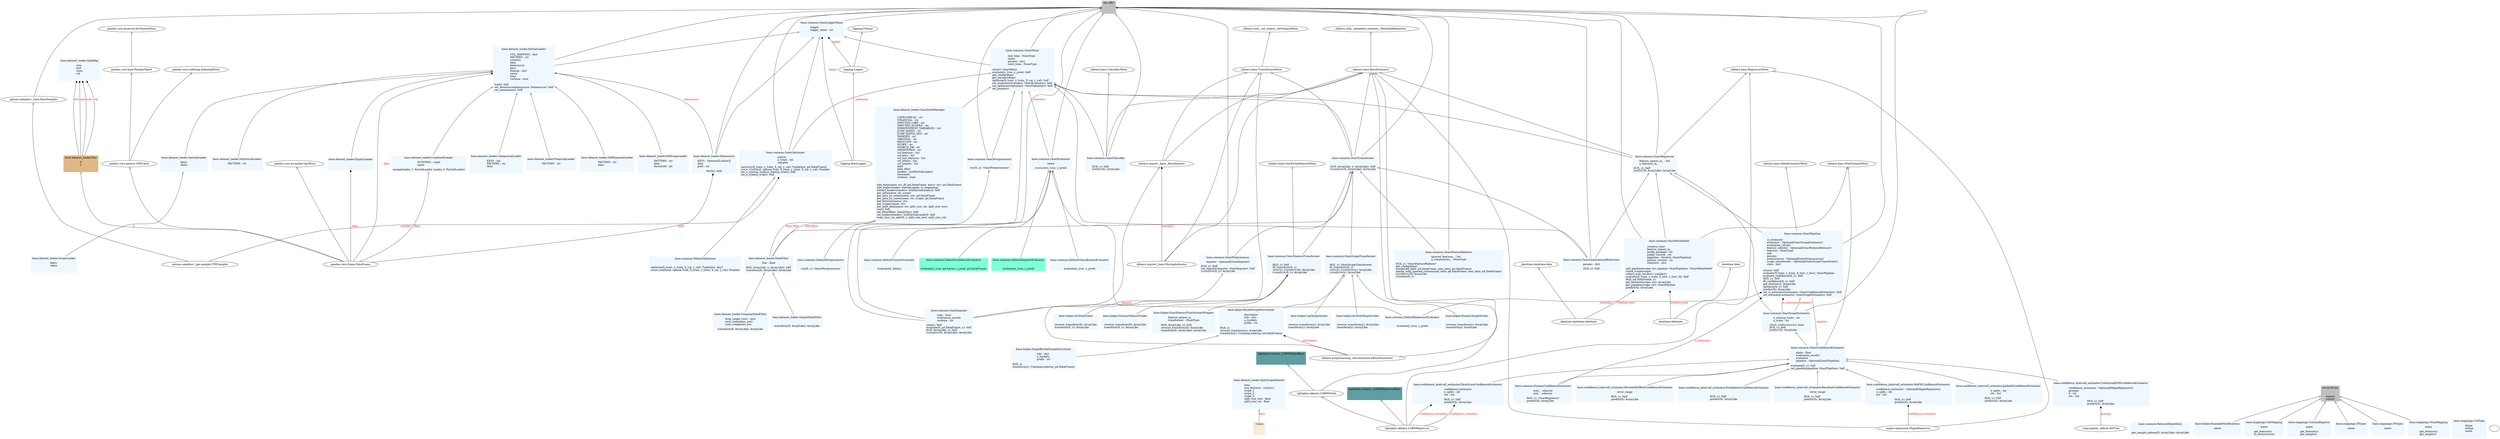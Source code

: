 digraph classes {
	graph [bb="0,0,11981,2329",
		charset="utf-8",
		rankdir=BT
	];
	node [label="\N"];
	".Union"	[color=antiquewhite,
		fontcolor=black,
		height=0.69444,
		label=<{.Union|<br ALIGN="LEFT"/>|}>,
		pos="3459.1,53.75",
		rects="3432.1,53.75,3485.6,78.25 3432.1,53.75,3485.6,53.75 3432.1,29.25,3485.6,53.75",
		shape=record,
		style=filled,
		width=0.75];
	"base.dataset_loader.SplitScopeDataset"	[color=aliceblue,
		fontcolor=black,
		height=2.4097,
		label=<{base.dataset_loader.SplitScopeDataset|data<br ALIGN="LEFT"/>non_features : List[str]<br ALIGN="LEFT"/>scope_1<br ALIGN="LEFT"/>scope_2<br ALIGN="LEFT"/>scope_3<br ALIGN="LEFT"/>split_size_test : float<br ALIGN="LEFT"/>split_size_val : float<br ALIGN="LEFT"/>|}>,
		pos="3459.1,345.75",
		rects="3347.3,407.5,3571,432 3347.3,284,3571,407.5 3347.3,259.5,3571,284",
		shape=record,
		style=filled,
		width=3.1076];
	".Union" -> "base.dataset_loader.SplitScopeDataset"	[arrowhead=odiamond,
		arrowtail=none,
		fontcolor=red,
		label=data,
		lp="3470.4,133.75",
		pos="e,3459.1,259.14 3459.1,78.482 3459.1,114.84 3459.1,186.4 3459.1,246.19",
		style=solid];
	"abc.ABC"	[color=grey,
		fontcolor=black,
		height=0.69444,
		label=<{abc.ABC|<br ALIGN="LEFT"/>|}>,
		pos="4777.1,2304",
		rects="4744,2304,4810.3,2328.5 4744,2304,4810.3,2304 4744,2279.5,4810.3,2304",
		shape=record,
		style=filled,
		width=0.92014];
	"base.common.DefaultClassificationEvaluator"	[color=aliceblue,
		fontcolor=black,
		height=0.69444,
		label=<{base.common.DefaultClassificationEvaluator|<br ALIGN="LEFT"/>|evaluate(y_true, y_pred)<br ALIGN="LEFT"/>}>,
		pos="4320.1,938",
		rects="4188.4,938,4451.9,962.5 4188.4,938,4451.9,938 4188.4,913.5,4451.9,938",
		shape=record,
		style=filled,
		width=3.6597];
	"base.common.OxariEvaluator"	[color=aliceblue,
		fontcolor=black,
		height=1.0347,
		label=<{base.common.OxariEvaluator|name<br ALIGN="LEFT"/>|<I>evaluate</I>(y_true, y_pred)<br ALIGN="LEFT"/>}>,
		pos="4505.1,1452.8",
		rects="4415.4,1465,4594.9,1489.5 4415.4,1440.5,4594.9,1465 4415.4,1416,4594.9,1440.5",
		shape=record,
		style=filled,
		width=2.4931];
	"base.common.DefaultClassificationEvaluator" -> "base.common.OxariEvaluator"	[arrowhead=empty,
		arrowtail=none,
		pos="e,4495.3,1415.7 4331.6,962.79 4349,999.32 4382.4,1071.7 4406.1,1135 4441.4,1229.2 4474.6,1342.3 4492.2,1404.6"];
	"base.common.DefaultClusterEvaluator"	[color=aliceblue,
		fontcolor=black,
		height=0.69444,
		label=<{base.common.DefaultClusterEvaluator|<br ALIGN="LEFT"/>|evaluate(X, labels)<br ALIGN="LEFT"/>}>,
		pos="4584.1,938",
		rects="4470,938,4698.3,962.5 4470,938,4698.3,938 4470,913.5,4698.3,938",
		shape=record,
		style=filled,
		width=3.1701];
	"base.common.DefaultClusterEvaluator" -> "base.common.OxariEvaluator"	[arrowhead=empty,
		arrowtail=none,
		pos="e,4510.7,1415.6 4580.5,962.7 4568.3,1041.8 4528.9,1297.5 4512.5,1404.3"];
	"base.common.OxariConfidenceEstimator.DefaultConfidenceEvaluator"	[color=aquamarine,
		fontcolor=black,
		height=0.69444,
		label=<{base.common.DefaultConfidenceEvaluator|<br ALIGN="LEFT"/>|evaluate(y_true: pd.Series, y_pred: pd.DataFrame)<br ALIGN="LEFT"/>}>,
		pos="4024.1,938",
		rects="3877.8,938,4170.5,962.5 3877.8,938,4170.5,938 3877.8,913.5,4170.5,938",
		shape=record,
		style=filled,
		width=4.066];
	"base.common.OxariConfidenceEstimator.DefaultConfidenceEvaluator" -> "base.common.OxariEvaluator"	[arrowhead=empty,
		arrowtail=none,
		pos="e,4504.9,1415.6 4042.9,962.88 4069.6,995.15 4121.8,1052.1 4179.1,1082.5 4270.6,1131 4330.2,1064.6 4406.1,1135 4482.5,1205.8 4500.4,\
1334.6 4504.3,1404.1"];
	"base.common.OxariImputer.DefaultImputerEvaluator"	[color=aquamarine,
		fontcolor=black,
		height=0.69444,
		label=<{base.common.DefaultImputerEvaluator|<br ALIGN="LEFT"/>|evaluate(y_true, y_pred)<br ALIGN="LEFT"/>}>,
		pos="3743.1,938",
		rects="3626.8,938,3859.5,962.5 3626.8,938,3859.5,938 3626.8,913.5,3859.5,938",
		shape=record,
		style=filled,
		width=3.2326];
	"base.common.OxariImputer.DefaultImputerEvaluator" -> "base.common.OxariEvaluator"	[arrowhead=empty,
		arrowtail=none,
		pos="e,4505.8,1415.6 3756.1,962.79 3775.8,996.05 3816.3,1055.4 3869.1,1082.5 3875.8,1085.9 4400.3,1130.3 4406.1,1135 4487.5,1201.2 4503.2,\
1333.5 4505.5,1404.4"];
	"base.common.DefaultOptimizer"	[color=aliceblue,
		fontcolor=black,
		height=0.92361,
		label=<{base.common.DefaultOptimizer|<br ALIGN="LEFT"/>|optimize(X_train, y_train, X_val, y_val): Tuple[dict, Any]<br ALIGN="LEFT"/>score_trial(trial: optuna.Trial, X_train, y_train, X_val, y_val): Number<br ALIGN="LEFT"/>}>,
		pos="564.14,938",
		rects="362.64,946.25,765.64,970.75 362.64,946.25,765.64,946.25 362.64,905.25,765.64,946.25",
		shape=record,
		style=filled,
		width=5.5972];
	"base.common.OxariOptimizer"	[color=aliceblue,
		fontcolor=black,
		height=2.0417,
		label=<{base.common.OxariOptimizer|metric<br ALIGN="LEFT"/>n_trials : int<br ALIGN="LEFT"/>sampler<br ALIGN="LEFT"/>|<I>optimize</I>(X_train, y_train, X_val, y_val): Tuple[dict, pd.DataFrame]<br ALIGN="LEFT"/><I>score_trial</I>(trial: optuna.Trial, X_train, y_train, X_val, y_val): Number<br ALIGN="LEFT"/>set_n_startup_trials(n_startup_trials): Self<br ALIGN="LEFT"/>set_n_trials(n_trials): Self<br ALIGN="LEFT"/>}>,
		pos="403.14,1452.8",
		rects="200.51,1501.2,605.76,1525.8 200.51,1443.8,605.76,1501.2 200.51,1379.8,605.76,1443.8",
		shape=record,
		style=filled,
		width=5.6285];
	"base.common.DefaultOptimizer" -> "base.common.OxariOptimizer"	[arrowhead=empty,
		arrowtail=none,
		pos="e,425.79,1379.6 554.07,971.07 529.42,1049.6 465.47,1253.2 429.21,1368.7"];
	"base.common.DefaultPostprocessor"	[color=aliceblue,
		fontcolor=black,
		height=0.69444,
		label=<{base.common.DefaultPostprocessor|<br ALIGN="LEFT"/>|run(X, y): 'OxariPostprocessor'<br ALIGN="LEFT"/>}>,
		pos="3465.1,938",
		rects="3359.3,938,3571,962.5 3359.3,938,3571,938 3359.3,913.5,3571,938",
		shape=record,
		style=filled,
		width=2.941];
	"base.common.OxariPostprocessor"	[color=aliceblue,
		fontcolor=black,
		height=0.69444,
		label=<{base.common.OxariPostprocessor|<br ALIGN="LEFT"/>|<I>run</I>(X, y): 'OxariPostprocessor'<br ALIGN="LEFT"/>}>,
		pos="4296.1,1452.8",
		rects="4195.1,1452.8,4397.1,1477.2 4195.1,1452.8,4397.1,1452.8 4195.1,1428.2,4397.1,1452.8",
		shape=record,
		style=filled,
		width=2.8056];
	"base.common.DefaultPostprocessor" -> "base.common.OxariPostprocessor"	[arrowhead=empty,
		arrowtail=none,
		pos="e,4295.8,1427.9 3473.1,962.84 3487.8,1003 3523.8,1083.2 3585.1,1117 3643.2,1149 4127.5,1096.2 4181.1,1135 4273,1201.5 4291.7,1348.9 \
4295.3,1416.6"];
	"base.common.DefaultRegressorEvaluator"	[color=aliceblue,
		fontcolor=black,
		height=0.69444,
		label=<{base.common.DefaultRegressorEvaluator|<br ALIGN="LEFT"/>|evaluate(y_true, y_pred)<br ALIGN="LEFT"/>}>,
		pos="4387.1,53.75",
		rects="4265.5,53.75,4508.8,78.25 4265.5,53.75,4508.8,53.75 4265.5,29.25,4508.8,53.75",
		shape=record,
		style=filled,
		width=3.3785];
	"base.common.DefaultRegressorEvaluator" -> "base.common.OxariEvaluator"	[arrowhead=empty,
		arrowtail=none,
		pos="e,4506.1,1415.8 4265.3,73.602 4044.1,111.29 3599.1,204.53 3599.1,344.75 3599.1,344.75 3599.1,344.75 3599.1,939 3599.1,1003.3 3571.5,\
1038.2 3618.1,1082.5 3688.8,1149.5 3957.9,1110.7 4055.1,1117 4094.1,1119.5 4375.3,1111.1 4406.1,1135 4489.3,1199.5 4504.2,1333.1 \
4505.9,1404.4"];
	"base.common.OxariPipeline"	[color=aliceblue,
		fontcolor=black,
		height=5.1597,
		label=<{base.common.OxariPipeline|ci_estimator<br ALIGN="LEFT"/>estimator : Optional[OxariScopeEstimator]<br ALIGN="LEFT"/>evaluation_results<br ALIGN="LEFT"/>feature_selector : Optional[OxariFeatureReducer]<br ALIGN="LEFT"/>features : NoneType<br ALIGN="LEFT"/>info<br ALIGN="LEFT"/>params<br ALIGN="LEFT"/>preprocessor : Optional[OxariPreprocessor]<br ALIGN="LEFT"/>scope_transformer : Optional[OxariScopeTransformer]<br ALIGN="LEFT"/>stats : dict<br ALIGN="LEFT"/>|clone(): Self<br ALIGN="LEFT"/>evaluate(X_train, y_train, X_test, y_test): OxariPipeline<br ALIGN="LEFT"/>evaluate_confidence(X, y): Self<br ALIGN="LEFT"/>fit(X, y): Self<br ALIGN="LEFT"/>fit_confidence(X, y): Self<br ALIGN="LEFT"/>get_features(): ArrayLike<br ALIGN="LEFT"/>optimise(X, y): Self<br ALIGN="LEFT"/>predict(X): ArrayLike<br ALIGN="LEFT"/>set_ci_estimator(estimator: OxariConfidenceEstimator): Self<br ALIGN="LEFT"/>set_estimator(estimator: OxariScopeEstimator): Self<br ALIGN="LEFT"/>}>,
		pos="6743.1,345.75",
		rects="6569,506.5,6917.3,531 6569,333.5,6917.3,506.5 6569,160.5,6917.3,333.5",
		shape=record,
		style=filled,
		width=4.8368];
	"base.common.DefaultRegressorEvaluator" -> "base.common.OxariPipeline"	[arrowhead=diamond,
		arrowtail=none,
		fontcolor=red,
		label=_evaluator,
		lp="5736.1,133.75",
		pos="e,6568.6,300.57 4509.1,57.778 4762.9,65.321 5366.2,89.7 5867.1,160 6107.1,193.67 6379.6,254.84 6556.1,297.53",
		style=solid];
	"base.common.DummyConfidenceEstimator"	[color=aliceblue,
		fontcolor=black,
		height=1.4931,
		label=<{base.common.DummyConfidenceEstimator|max_ : ndarray<br ALIGN="LEFT"/>min_ : ndarray<br ALIGN="LEFT"/>|fit(X, y): 'OxariRegressor'<br ALIGN="LEFT"/>predict(X): ArrayLike<br ALIGN="LEFT"/>}>,
		pos="7051.1,53.75",
		rects="6922.4,82.5,7179.9,107 6922.4,41.5,7179.9,82.5 6922.4,0.5,7179.9,41.5",
		shape=record,
		style=filled,
		width=3.5764];
	"base.common.OxariConfidenceEstimator"	[color=aliceblue,
		fontcolor=black,
		height=1.9514,
		label=<{base.common.OxariConfidenceEstimator|alpha : float<br ALIGN="LEFT"/>evaluation_results<br ALIGN="LEFT"/>evaluator<br ALIGN="LEFT"/>pipeline : Optional[OxariPipeline]<br ALIGN="LEFT"/>|evaluate(X, y): Self<br ALIGN="LEFT"/>set_pipeline(pipeline: OxariPipeline): Self<br ALIGN="LEFT"/>}>,
		pos="7574.1,662.5",
		rects="7451.4,707.75,7696.9,732.25 7451.4,633.75,7696.9,707.75 7451.4,592.75,7696.9,633.75",
		shape=record,
		style=filled,
		width=3.4097];
	"base.common.DummyConfidenceEstimator" -> "base.common.OxariConfidenceEstimator"	[arrowhead=empty,
		arrowtail=none,
		pos="e,7451.1,603.72 7180.3,70.549 7238.1,84.492 7301.7,110.71 7340.1,160 7442.1,290.94 7292.3,389.45 7378.1,531.5 7393.8,557.49 7417,\
579.35 7441.9,597.29"];
	"base.common.DummyConfidenceEstimator" -> "base.common.OxariPipeline"	[arrowhead=diamond,
		arrowtail=none,
		fontcolor=red,
		label=ci_estimator,
		lp="6996.8,133.75",
		pos="e,6917.6,167.89 6986.3,107.47 6968.9,122.01 6950.2,138.1 6927.1,159.21",
		style=solid];
	"base.common.OxariClassifier"	[color=aliceblue,
		fontcolor=black,
		height=0.85417,
		label=<{base.common.OxariClassifier|<br ALIGN="LEFT"/>|<I>fit</I>(X, y): Self<br ALIGN="LEFT"/><I>predict</I>(X): ArrayLike<br ALIGN="LEFT"/>}>,
		pos="4979.1,1452.8",
		rects="4889.8,1458.5,5068.5,1483 4889.8,1458.5,5068.5,1458.5 4889.8,1422.5,5068.5,1458.5",
		shape=record,
		style=filled,
		width=2.4826];
	"base.common.OxariClassifier" -> "abc.ABC"	[arrowhead=empty,
		arrowtail=none,
		pos="e,4810.4,2295.9 4973,1483.4 4959.8,1548.2 4928.2,1707.7 4909.1,1842.5 4896.1,1935.1 4920.2,2184.7 4866.1,2261 4855.4,2276.1 4837.9,\
2285.9 4821.2,2292.3"];
	"base.common.OxariMixin"	[color=aliceblue,
		fontcolor=black,
		height=3.3264,
		label=<{base.common.OxariMixin|end_time : NoneType<br ALIGN="LEFT"/>name<br ALIGN="LEFT"/>params : dict<br ALIGN="LEFT"/>start_time : NoneType<br ALIGN="LEFT"/>|clone(): OxariMixin<br ALIGN="LEFT"/>evaluate(y_true, y_pred): Self<br ALIGN="LEFT"/>get_config(deep)<br ALIGN="LEFT"/>get_params(deep)<br ALIGN="LEFT"/>optimize(X_train, y_train, X_val, y_val): Self<br ALIGN="LEFT"/>set_evaluator(evaluator: OxariEvaluator): Self<br ALIGN="LEFT"/>set_optimizer(optimizer: OxariOptimizer): Self<br ALIGN="LEFT"/>set_params()<br ALIGN="LEFT"/>}>,
		pos="4474.1,1970.5",
		rects="4336.8,2065.2,4611.5,2089.8 4336.8,1991.2,4611.5,2065.2 4336.8,1851.2,4611.5,1991.2",
		shape=record,
		style=filled,
		width=3.816];
	"base.common.OxariClassifier" -> "base.common.OxariMixin"	[arrowhead=empty,
		arrowtail=none,
		pos="e,4611.9,1890.7 4964.4,1483.3 4934.4,1542 4861.8,1675.4 4778.1,1770.5 4753.3,1798.7 4743.7,1802.7 4713.1,1824.5 4684.2,1845.1 4652.3,\
1865.8 4621.5,1884.8"];
	"sklearn.base.BaseEstimator"	[height=0.5,
		pos="6231.1,1970.5",
		width=3.1467];
	"base.common.OxariClassifier" -> "sklearn.base.BaseEstimator"	[arrowhead=empty,
		arrowtail=none,
		pos="e,6178.1,1954.2 4983.1,1483.3 4993.3,1547.5 5027,1699.5 5124.1,1770.5 5230.9,1848.6 5585,1818.6 5715.1,1842.5 5879.7,1872.7 6070,\
1923.8 6167,1951.1"];
	"sklearn.base.ClassifierMixin"	[height=0.5,
		pos="5035.1,1970.5",
		width=3.2604];
	"base.common.OxariClassifier" -> "sklearn.base.ClassifierMixin"	[arrowhead=empty,
		arrowtail=none,
		pos="e,5033.2,1952.1 4982.4,1483.3 4992.3,1574.6 5022.3,1851 5032,1940.9"];
	"base.common.OxariScopeEstimator"	[color=aliceblue,
		fontcolor=black,
		height=1.6181,
		label=<{base.common.OxariScopeEstimator|n_startup_trials : int<br ALIGN="LEFT"/>n_trials : int<br ALIGN="LEFT"/>|<I>check_conformance</I>(): bool<br ALIGN="LEFT"/><I>fit</I>(X, y): Self<br ALIGN="LEFT"/><I>predict</I>(X): ArrayLike<br ALIGN="LEFT"/>}>,
		pos="6866.1,938",
		rects="6759.5,971.25,6972.8,995.75 6759.5,930.25,6972.8,971.25 6759.5,880.25,6972.8,930.25",
		shape=record,
		style=filled,
		width=2.9618];
	"base.common.OxariConfidenceEstimator" -> "base.common.OxariScopeEstimator"	[arrowhead=empty,
		arrowtail=none,
		pos="e,6973.1,895.66 7451.2,710.98 7319.9,761.72 7113.2,841.57 6983.9,891.52"];
	"sklearn.base.MultiOutputMixin"	[height=0.5,
		pos="7658.1,1452.8",
		width=3.5732];
	"base.common.OxariConfidenceEstimator" -> "sklearn.base.MultiOutputMixin"	[arrowhead=empty,
		arrowtail=none,
		pos="e,7656.3,1434.3 7581.5,732.42 7599.1,897.47 7643,1310.1 7655.1,1422.9"];
	"base.common.OxariEvaluator" -> "abc.ABC"	[arrowhead=empty,
		arrowtail=none,
		pos="e,4750.6,2279 4524.5,1489.8 4556.1,1550 4618.5,1675.5 4653.1,1788.5 4715.6,1992.5 4642.8,2070.1 4738.1,2261 4739.7,2264.1 4741.5,\
2267.1 4743.6,2270.1"];
	"base.common.OxariEvaluator" -> "base.common.OxariMixin"	[arrowhead=odiamond,
		arrowtail=none,
		fontcolor=red,
		label=_evaluator,
		lp="4513.5,1806.5",
		pos="e,4481.5,1850.8 4503,1489.8 4499.2,1556.1 4490.6,1701.7 4483.1,1824.5 4482.9,1828.9 4482.6,1833.4 4482.3,1837.9",
		style=solid];
	"base.common.OxariFeatureReducer"	[color=aliceblue,
		fontcolor=black,
		height=2.2014,
		label=<{base.common.OxariFeatureReducer|ignored_features_ : list<br ALIGN="LEFT"/>n_components_ : NoneType<br ALIGN="LEFT"/>|<I>fit</I>(X, y): 'OxariFeatureReducer'<br ALIGN="LEFT"/>get_config(deep)<br ALIGN="LEFT"/>merge(old_data: pd.DataFrame, new_data: pd.DataFrame)<br ALIGN="LEFT"/>merge_with_ignored_columns(old_data: pd.DataFrame, new_data: pd.DataFrame)<br ALIGN="LEFT"/><I>transform</I>(X): ArrayLike<br ALIGN="LEFT"/>visualize(X, y)<br ALIGN="LEFT"/>}>,
		pos="6431.1,938",
		rects="6197,992.25,6665.3,1016.8 6197,951.25,6665.3,992.25 6197,859.25,6665.3,951.25",
		shape=record,
		style=filled,
		width=6.5035];
	"base.common.OxariFeatureReducer" -> "abc.ABC"	[arrowhead=empty,
		arrowtail=none,
		pos="e,4810.6,2303 6504.5,1016.8 6585.9,1111.8 6706.1,1280.8 6706.1,1451.8 6706.1,1451.8 6706.1,1451.8 6706.1,2197.5 6706.1,2295.1 5111.3,\
2302.4 4821.9,2303"];
	"base.common.OxariTransformer"	[color=aliceblue,
		fontcolor=black,
		height=0.85417,
		label=<{base.common.OxariTransformer|<br ALIGN="LEFT"/>|<I>fit</I>(X: ArrayLike, y: ArrayLike): Self<br ALIGN="LEFT"/><I>transform</I>(X: ArrayLike): ArrayLike<br ALIGN="LEFT"/>}>,
		pos="5241.1,1452.8",
		rects="5133.4,1458.5,5348.9,1483 5133.4,1458.5,5348.9,1458.5 5133.4,1422.5,5348.9,1458.5",
		shape=record,
		style=filled,
		width=2.9931];
	"base.common.OxariFeatureReducer" -> "base.common.OxariTransformer"	[arrowhead=empty,
		arrowtail=none,
		pos="e,5266.4,1422.4 6324.8,1017.1 6284.1,1042.8 6235.9,1068.3 6188.1,1082.5 6097.9,1109.2 5858.4,1087.9 5765.1,1100.5 5748.2,1102.8 \
5630.4,1127.3 5615.1,1135 5470.3,1207.5 5334.1,1347.3 5273.7,1414.3"];
	"base.common.OxariFeatureTransformer"	[color=aliceblue,
		fontcolor=black,
		height=1.2431,
		label=<{base.common.OxariFeatureTransformer|<br ALIGN="LEFT"/>|fit(X, y): Self<br ALIGN="LEFT"/>fit_transform(X, y)<br ALIGN="LEFT"/><I>reverse_transform</I>(X): ArrayLike<br ALIGN="LEFT"/><I>transform</I>(X, y): ArrayLike<br ALIGN="LEFT"/>}>,
		pos="6061.1,938",
		rects="5943.3,957.75,6179,982.25 5943.3,957.75,6179,957.75 5943.3,893.75,6179,957.75",
		shape=record,
		style=filled,
		width=3.2743];
	"base.common.OxariFeatureTransformer" -> "base.common.OxariTransformer"	[arrowhead=empty,
		arrowtail=none,
		pos="e,5270.5,1422.1 6035.7,982.75 6013.6,1016.4 5978.1,1060.7 5934.1,1082.5 5885.2,1106.7 5742,1086.7 5689.1,1100.5 5654,1109.6 5645.7,\
1115.4 5615.1,1135 5480.8,1221 5342.6,1350.9 5278.3,1414.3"];
	"sklearn.base.OneToOneFeatureMixin"	[height=0.5,
		pos="6120.1,1452.8",
		width=4.1703];
	"base.common.OxariFeatureTransformer" -> "sklearn.base.OneToOneFeatureMixin"	[arrowhead=empty,
		arrowtail=none,
		pos="e,6118.1,1434.3 6066.2,982.72 6077.9,1085 6107,1337.6 6116.8,1423"];
	"base.common.OxariImputer"	[color=aliceblue,
		fontcolor=black,
		height=2.0417,
		label=<{base.common.OxariImputer|copy : bool<br ALIGN="LEFT"/>evaluation_results<br ALIGN="LEFT"/>verbose : int<br ALIGN="LEFT"/>|clone(): Self<br ALIGN="LEFT"/>evaluate(X: pd.DataFrame, y): Self<br ALIGN="LEFT"/><I>fit</I>(X: ArrayLike, y): Self<br ALIGN="LEFT"/><I>transform</I>(X: ArrayLike): ArrayLike<br ALIGN="LEFT"/>}>,
		pos="4575.1,662.5",
		rects="4468.1,711,4682.1,735.5 4468.1,653.5,4682.1,711 4468.1,589.5,4682.1,653.5",
		shape=record,
		style=filled,
		width=2.9722];
	"base.common.OxariImputer" -> "abc.ABC"	[arrowhead=empty,
		arrowtail=none,
		pos="e,4776.5,2279.3 4667.1,735.66 4683.1,752.82 4697.7,772.35 4707.1,793.5 4738.2,863.01 4770.5,2047.4 4776.2,2267.8"];
	"base.common.OxariImputer" -> "base.common.OxariMixin"	[arrowhead=empty,
		arrowtail=none,
		pos="e,4336.5,1908.6 4467.9,666.85 4183.1,676.84 3424.3,711.02 3350.1,793.5 3307.2,841.25 3308.6,1033.5 3350.1,1082.5 3357.7,1091.4 3545.5,\
1115.9 3557.1,1117 3589.8,1120.2 4124.6,1112.1 4148.1,1135 4198.9,1184.3 4151.4,1708.9 4186.1,1770.5 4217.9,1826.9 4273.2,1870.9 \
4326.8,1903"];
	"base.common.OxariPreprocessor"	[color=aliceblue,
		fontcolor=black,
		height=1.3889,
		label=<{base.common.OxariPreprocessor|imputer : Optional[OxariImputer]<br ALIGN="LEFT"/>|<I>fit</I>(X, y): Self<br ALIGN="LEFT"/>set_imputer(imputer: OxariImputer): Self<br ALIGN="LEFT"/><I>transform</I>(X, y): ArrayLike<br ALIGN="LEFT"/>}>,
		pos="5151.1,938",
		rects="5029.5,963,5272.8,987.5 5029.5,938.5,5272.8,963 5029.5,888.5,5272.8,938.5",
		shape=record,
		style=filled,
		width=3.3785];
	"base.common.OxariImputer" -> "base.common.OxariPreprocessor"	[arrowhead=odiamond,
		arrowtail=none,
		fontcolor=red,
		label=imputer,
		lp="4998.2,767.25",
		pos="e,5120,888.07 4679.3,735.94 4683.2,737.76 4687.2,739.45 4691.1,741 4829.4,795.17 4890.5,722.79 5021.1,793.5 5057.8,813.33 5089.4,\
847.58 5112.3,877.64",
		style=solid];
	"sklearn.impute._base._BaseImputer"	[height=0.5,
		pos="5769.1,1452.8",
		width=4.0139];
	"base.common.OxariImputer" -> "sklearn.impute._base._BaseImputer"	[arrowhead=empty,
		arrowtail=none,
		pos="e,5743.9,1434.7 4677.7,735.9 4682.2,737.79 4686.7,739.51 4691.1,741 4816.2,782.67 5189,700.19 5282.1,793.5 5373.7,885.18 5257.3,\
969.22 5320.1,1082.5 5371.3,1174.7 5638.4,1362.6 5734.6,1428.4"];
	"base.common.OxariLinearAnnualReduction"	[color=aliceblue,
		fontcolor=black,
		height=1.0347,
		label=<{base.common.OxariLinearAnnualReduction|params : dict<br ALIGN="LEFT"/>|<I>fit</I>(X, y): Self<br ALIGN="LEFT"/>}>,
		pos="4883.1,938",
		rects="4754.4,950.25,5011.9,974.75 4754.4,925.75,5011.9,950.25 4754.4,901.25,5011.9,925.75",
		shape=record,
		style=filled,
		width=3.5764];
	"base.common.OxariLinearAnnualReduction" -> "abc.ABC"	[arrowhead=empty,
		arrowtail=none,
		pos="e,4786.2,2279.1 4871.2,975.14 4860.9,1007.6 4846.4,1056.7 4838.1,1100.5 4809,1254.7 4802.1,1294.8 4802.1,1451.8 4802.1,1451.8 4802.1,\
1451.8 4802.1,2197.5 4802.1,2221.5 4795.9,2247.8 4789.7,2268.2"];
	"base.common.OxariLinearAnnualReduction" -> "base.common.OxariMixin"	[arrowhead=empty,
		arrowtail=none,
		pos="e,4560.2,1850.9 4858.2,975.07 4837.1,1006.9 4807.3,1055.1 4788.1,1100.5 4667.9,1384.9 4731,1489 4604.1,1770.5 4593.5,1794.2 4580.2,\
1818.3 4566.2,1841.1"];
	"base.common.OxariRegressor"	[color=aliceblue,
		fontcolor=black,
		height=1.4236,
		label=<{base.common.OxariRegressor|feature_names_in_ : list<br ALIGN="LEFT"/>n_features_in_<br ALIGN="LEFT"/>|<I>fit</I>(X, y): Self<br ALIGN="LEFT"/><I>predict</I>(X: ArrayLike): ArrayLike<br ALIGN="LEFT"/>}>,
		pos="6903.1,1452.8",
		rects="6803.6,1479,7002.6,1503.5 6803.6,1438,7002.6,1479 6803.6,1402,7002.6,1438",
		shape=record,
		style=filled,
		width=2.7639];
	"base.common.OxariLinearAnnualReduction" -> "base.common.OxariRegressor"	[arrowhead=empty,
		arrowtail=none,
		pos="e,6831,1401.8 4905.6,975.09 4929.3,1009.6 4970.1,1059.7 5020.1,1082.5 5147.6,1140.5 6143.6,1100 6279.1,1135 6487.7,1188.8 6706.6,\
1320 6821.6,1395.6"];
	"base.common.OxariLinearAnnualReduction" -> "base.common.OxariTransformer"	[arrowhead=empty,
		arrowtail=none,
		pos="e,5229.9,1422.3 4916.3,975 4943.7,1004.4 4983.8,1046.8 5020.1,1082.5 5044.7,1106.6 5056.2,1107.6 5077.1,1135 5146.1,1225.3 5200.5,\
1348.9 5225.7,1411.6"];
	"base.common.OxariLoggerMixin"	[color=aliceblue,
		fontcolor=black,
		height=1.2639,
		label=<{base.common.OxariLoggerMixin|logger<br ALIGN="LEFT"/>logger_name : str<br ALIGN="LEFT"/>|}>,
		pos="2160.1,2196.5",
		rects="2060.3,2217,2260,2241.5 2060.3,2176,2260,2217 2060.3,2151.5,2260,2176",
		shape=record,
		style=filled,
		width=2.7743];
	"base.common.OxariLoggerMixin" -> "abc.ABC"	[arrowhead=empty,
		arrowtail=none,
		pos="e,4743.8,2303 2260.5,2208.1 2403,2222.7 2672.2,2248.6 2902.1,2261 3632.5,2300.4 4524.8,2303 4732.5,2303"];
	"base.common.OxariMetaModel"	[color=aliceblue,
		fontcolor=black,
		height=4.0139,
		label=<{base.common.OxariMetaModel|creation_time<br ALIGN="LEFT"/>feature_names_in_<br ALIGN="LEFT"/>pickle_package : str<br ALIGN="LEFT"/>pickle_version : str<br ALIGN="LEFT"/>pipelines : Dict[str, OxariPipeline]<br ALIGN="LEFT"/>python_version : str<br ALIGN="LEFT"/>statistics : dict<br ALIGN="LEFT"/>|add_pipeline(scope: int, pipeline: OxariPipeline): 'OxariMetaModel'<br ALIGN="LEFT"/>check_scope(scope)<br ALIGN="LEFT"/>collect_eval_results(): List[dict]<br ALIGN="LEFT"/>evaluate(X_train, y_train, X_test, y_test, M): Self<br ALIGN="LEFT"/>fit(X: pd.DataFrame, y)<br ALIGN="LEFT"/>get_features(scope: int): ArrayLike<br ALIGN="LEFT"/>get_pipeline(scope: int): OxariPipeline<br ALIGN="LEFT"/>predict(X): ArrayLike<br ALIGN="LEFT"/>}>,
		pos="8041.1,938",
		rects="7847.1,1057.5,8235.1,1082 7847.1,934,8235.1,1057.5 7847.1,794,8235.1,934",
		shape=record,
		style=filled,
		width=5.3889];
	"base.common.OxariMetaModel" -> "abc.ABC"	[arrowhead=empty,
		arrowtail=none,
		pos="e,4810.5,2302.8 8008.4,1082.4 7987.8,1184.7 7965.1,1326 7965.1,1451.8 7965.1,1451.8 7965.1,1451.8 7965.1,2197.5 7965.1,2279.9 5208.8,\
2300.3 4822,2302.7"];
	"base.common.OxariMetaModel" -> "base.common.OxariRegressor"	[arrowhead=empty,
		arrowtail=none,
		pos="e,6981,1401.7 7846.8,1078.8 7843.9,1080.1 7841,1081.3 7838.1,1082.5 7705.6,1136.9 7656.2,1090.1 7520.1,1135 7320.8,1200.8 7106.8,\
1323.9 6990.6,1395.7"];
	"base.common.OxariMetaModel" -> "sklearn.base.MultiOutputMixin"	[arrowhead=empty,
		arrowtail=none,
		pos="e,7670.9,1434.7 7934.2,1082.2 7844.7,1202 7724.4,1363.1 7677.7,1425.5"];
	"base.common.OxariMixin" -> "abc.ABC"	[arrowhead=empty,
		arrowtail=none,
		pos="e,4743.7,2301.4 4510.4,2090 4534.2,2149.2 4571.1,2217.3 4625.1,2261 4655.7,2285.7 4699.8,2295.9 4732.6,2300.1"];
	"base.common.OxariMixin" -> "base.common.OxariLoggerMixin"	[arrowhead=empty,
		arrowtail=none,
		pos="e,2260.5,2194.1 4336.5,2003.2 4202.6,2032.8 3993,2075.6 3809.1,2098.5 3233.6,2170.1 2538.4,2189.1 2271.7,2193.9"];
	"base.common.OxariOptimizer" -> "abc.ABC"	[arrowhead=empty,
		arrowtail=none,
		pos="e,4743.7,2303.1 439.95,1526.2 472.58,1592.9 519.51,1695.3 549.14,1788.5 611.51,1984.7 484.46,2110.9 643.14,2242 726.18,2310.6 4290.6,\
2304.2 4732.4,2303.1"];
	"base.common.OxariOptimizer" -> "base.common.OxariLoggerMixin"	[arrowhead=empty,
		arrowtail=none,
		pos="e,2060,2194.4 442.72,1526.2 533.88,1692.7 751.85,2089.2 765.14,2098.5 869.27,2171.4 1736.5,2189.9 2048.7,2194.3"];
	"base.common.OxariOptimizer" -> "base.common.OxariMixin"	[arrowhead=odiamond,
		arrowtail=none,
		fontcolor=red,
		label=_optimizer,
		lp="2608.2,1806.5",
		pos="e,4336.3,1935.9 428.5,1526.1 459.47,1602.1 519.83,1717.9 615.14,1770.5 692.84,1813.4 3720.9,1833.5 3809.1,1842.5 3987.7,1860.7 4189.9,\
1902.4 4324,1933.1",
		style=solid];
	"base.common.OxariPipeline" -> "abc.ABC"	[arrowhead=empty,
		arrowtail=none,
		pos="e,4810.6,2302.8 6917.3,522.98 6920.3,525.85 6923.2,528.69 6926.1,531.5 6988.2,590.92 7069.1,575.61 7069.1,661.5 7069.1,661.5 7069.1,\
661.5 7069.1,2197.5 7069.1,2316.5 6927.1,2245.6 6809.1,2261 6606.2,2287.6 5101.7,2300.5 4821.9,2302.7"];
	"base.common.OxariPipeline" -> "base.common.OxariConfidenceEstimator"	[arrowhead=odiamond,
		arrowtail=none,
		fontcolor=red,
		label=pipeline,
		lp="7183.4,557.75",
		pos="e,7451,629.75 6917.7,527.17 6920.5,528.67 6923.3,530.12 6926.1,531.5 6988.1,561.68 7012.2,537.87 7080.1,549.5 7202.3,570.43 7339.7,\
602.27 7438.6,626.66",
		style=solid];
	"base.common.OxariPipeline" -> "base.common.OxariRegressor"	[arrowhead=empty,
		arrowtail=none,
		pos="e,6917.4,1401.5 6898.3,531.47 6909.3,548.68 6919.4,566.31 6928.1,584 6970.6,670.28 6970,698.11 6982.1,793.5 6998.3,920.92 6995.6,\
954.77 6982.1,1082.5 6970.5,1192.6 6939.8,1318.1 6920.3,1390.8"];
	"sklearn.base.MetaEstimatorMixin"	[height=0.5,
		pos="6094.1,662.5",
		width=3.8291];
	"base.common.OxariPipeline" -> "sklearn.base.MetaEstimatorMixin"	[arrowhead=empty,
		arrowtail=none,
		pos="e,6125.2,644.62 6568.6,426.97 6471.6,472.09 6349.1,530.04 6241.1,584 6205,602.05 6164.4,623.54 6135.1,639.3"];
	"base.common.OxariPostprocessor" -> "abc.ABC"	[arrowhead=empty,
		arrowtail=none,
		pos="e,4743.6,2286.6 4296.5,1477.5 4298.7,1537.4 4313.5,1695.3 4406.1,1770.5 4454.8,1810.1 4487.9,1765.3 4546.1,1788.5 4584,1803.6 4598.7,\
1807.9 4620.1,1842.5 4715.3,1995.9 4595.6,2090.1 4693.1,2242 4703.2,2257.7 4718.8,2270.6 4733.9,2280.5"];
	"base.common.OxariPostprocessor" -> "base.common.OxariMixin"	[arrowhead=empty,
		arrowtail=none,
		pos="e,4433.2,1850.9 4304.4,1477.6 4326.2,1540.9 4387,1716.9 4429.5,1840.2"];
	"base.common.OxariPreprocessor" -> "abc.ABC"	[arrowhead=empty,
		arrowtail=none,
		pos="e,4807.2,2279.1 5116.6,987.78 5092.8,1018.5 5058.7,1057 5021.1,1082.5 4966.2,1119.8 4921.4,1082.2 4881.1,1135 4795.4,1247.4 4852.1,\
1310.4 4852.1,1451.8 4852.1,1451.8 4852.1,1451.8 4852.1,2197.5 4852.1,2225.9 4833.9,2251.9 4815.4,2271.1"];
	"base.common.OxariPreprocessor" -> "base.common.OxariTransformer"	[arrowhead=empty,
		arrowtail=none,
		pos="e,5235.9,1422.1 5159.7,987.7 5177.3,1088.3 5217.5,1317.3 5234,1410.8"];
	"base.common.OxariRegressor" -> "abc.ABC"	[arrowhead=empty,
		arrowtail=none,
		pos="e,4810.6,2302.9 6915.5,1503.9 6947.5,1647.7 7016.3,2063.4 6795.1,2261 6757.1,2295 5116.3,2301.9 4822.1,2302.9"];
	"base.common.OxariRegressor" -> "base.common.OxariMixin"	[arrowhead=empty,
		arrowtail=none,
		pos="e,4611.8,1920.4 6829.9,1503.8 6717.4,1577.8 6492.5,1713.5 6279.1,1770.5 5690.1,1927.9 5510.3,1740.4 4909.1,1842.5 4812,1859 4705.8,\
1889.8 4622.6,1916.9"];
	"base.common.OxariRegressor" -> "sklearn.base.BaseEstimator"	[arrowhead=empty,
		arrowtail=none,
		pos="e,6322.2,1959.5 6886.5,1503.9 6857.5,1583.4 6790.5,1738.3 6682.1,1824.5 6580.2,1905.6 6431.8,1941.9 6333.4,1957.7"];
	"sklearn.base.RegressorMixin"	[height=0.5,
		pos="10394,1970.5",
		width=3.3031];
	"base.common.OxariRegressor" -> "sklearn.base.RegressorMixin"	[arrowhead=empty,
		arrowtail=none,
		pos="e,10276,1967.7 6976,1503.7 7087.5,1577.1 7309.6,1711.8 7520.1,1770.5 8047.9,1917.5 9777.3,1958.7 10265,1967.5"];
	"base.common.OxariScopeEstimator" -> "abc.ABC"	[arrowhead=empty,
		arrowtail=none,
		pos="e,4810.6,2302.6 6840.3,996.04 6824.1,1034.5 6804.4,1086.8 6794.1,1135 6768.5,1255.6 6807.6,2155.1 6720.1,2242 6685.3,2276.6 5109.1,\
2298.7 4821.8,2302.4"];
	"base.common.OxariScopeEstimator" -> "base.common.OxariPipeline"	[arrowhead=diamond,
		arrowtail=none,
		fontcolor=red,
		label=ci_estimator,
		lp="6890.8,662.5",
		pos="e,6818.6,531.44 6865.5,880 6863.7,809.59 6856.9,686.53 6833.1,584 6830.1,570.78 6826.4,557.3 6822.4,543.82",
		style=solid];
	"base.common.OxariScopeEstimator" -> "base.common.OxariPipeline"	[arrowhead=odiamond,
		arrowtail=none,
		fontcolor=red,
		label=estimator,
		lp="6803.6,662.5",
		pos="e,6746.8,531.47 6834.5,880.11 6814.8,841.95 6790.9,789.9 6778.1,741 6761.7,678.04 6752.6,607.72 6747.7,544.1",
		style=solid];
	"base.common.OxariScopeEstimator" -> "base.common.OxariRegressor"	[arrowhead=empty,
		arrowtail=none,
		pos="e,6899.5,1401.5 6870.2,995.83 6877.2,1092.9 6891.5,1289.8 6898.7,1390.1"];
	"base.common.OxariScopeTransformer"	[color=aliceblue,
		fontcolor=black,
		height=1.2431,
		label=<{base.common.OxariScopeTransformer|<br ALIGN="LEFT"/>|fit(X, y): OxariScopeTransformer<br ALIGN="LEFT"/>fit_transform(X, y)<br ALIGN="LEFT"/><I>reverse_transform</I>(y): ArrayLike<br ALIGN="LEFT"/><I>transform</I>(y): ArrayLike<br ALIGN="LEFT"/>}>,
		pos="5443.1,938",
		rects="5329,957.75,5557.3,982.25 5329,957.75,5557.3,957.75 5329,893.75,5557.3,957.75",
		shape=record,
		style=filled,
		width=3.1701];
	"base.common.OxariScopeTransformer" -> "base.common.OxariTransformer"	[arrowhead=empty,
		arrowtail=none,
		pos="e,5252.8,1422.2 5425.9,982.72 5387.3,1080.8 5294.2,1317.1 5256.9,1411.7"];
	"base.common.OxariTransformer" -> "abc.ABC"	[arrowhead=empty,
		arrowtail=none,
		pos="e,4810.5,2296.4 5246,1483.2 5260.6,1580.4 5294.7,1896.8 5161.1,2098.5 5080.9,2219.7 4904.3,2274.2 4821.5,2293.9"];
	"base.common.OxariTransformer" -> "base.common.OxariMixin"	[arrowhead=empty,
		arrowtail=none,
		pos="e,4612,1907.4 5235.3,1483.3 5221,1547.4 5177.7,1699.3 5077.1,1770.5 5029.9,1803.9 5004.2,1774.1 4948.1,1788.5 4836.2,1817.3 4714.5,\
1864.1 4622.5,1902.9"];
	"base.common.OxariTransformer" -> "sklearn.base.BaseEstimator"	[arrowhead=empty,
		arrowtail=none,
		pos="e,6160.6,1956.1 5268.2,1483.5 5326.1,1545.4 5468.6,1689 5615.1,1770.5 5793,1869.4 6027.5,1928 6149.5,1953.8"];
	"sklearn.base.TransformerMixin"	[height=0.5,
		pos="5577.1,1970.5",
		width=3.5732];
	"base.common.OxariTransformer" -> "sklearn.base.TransformerMixin"	[arrowhead=empty,
		arrowtail=none,
		pos="e,5565.8,1952.1 5260.4,1483.3 5320.2,1575.2 5502.2,1854.4 5559.6,1942.6"];
	"base.common.ReducedDataMixin"	[color=aliceblue,
		fontcolor=black,
		height=0.69444,
		label=<{base.common.ReducedDataMixin|<br ALIGN="LEFT"/>|get_sample_indices(X: ArrayLike): ArrayLike<br ALIGN="LEFT"/>}>,
		pos="10469,53.75",
		rects="10335,53.75,10603,78.25 10335,53.75,10603,53.75 10335,29.25,10603,53.75",
		shape=record,
		style=filled,
		width=3.7222];
	"base.confidence_intervall_estimator.BaselineConfidenceEstimator"	[color=aliceblue,
		fontcolor=black,
		height=1.2639,
		label=<{base.confidence_intervall_estimator.BaselineConfidenceEstimator|error_range<br ALIGN="LEFT"/>|fit(X, y): Self<br ALIGN="LEFT"/>predict(X): ArrayLike<br ALIGN="LEFT"/>}>,
		pos="7970.1,345.75",
		rects="7781.4,366.25,8158.9,390.75 7781.4,341.75,8158.9,366.25 7781.4,300.75,8158.9,341.75",
		shape=record,
		style=filled,
		width=5.2431];
	"base.confidence_intervall_estimator.BaselineConfidenceEstimator" -> "base.common.OxariConfidenceEstimator"	[arrowhead=empty,
		arrowtail=none,
		pos="e,7585.6,592.36 7937,391.1 7901.5,434.9 7840.9,499.8 7772.1,531.5 7708,561.1 7669.5,505.58 7614.1,549.5 7603.5,557.92 7595.7,569.38 \
7590,581.78"];
	"base.confidence_intervall_estimator.ConformalKNNConfidenceEstimator"	[color=aliceblue,
		fontcolor=black,
		height=1.9514,
		label=<{base.confidence_intervall_estimator.ConformalKNNConfidenceEstimator|confidence_estimator : Optional[MapieRegressor]<br ALIGN="LEFT"/>grouper<br ALIGN="LEFT"/>k : int<br ALIGN="LEFT"/>res : list<br ALIGN="LEFT"/>|fit(X, y): Self<br ALIGN="LEFT"/>predict(X): ArrayLike<br ALIGN="LEFT"/>}>,
		pos="8387.1,345.75",
		rects="8177.4,391,8596.9,415.5 8177.4,317,8596.9,391 8177.4,276,8596.9,317",
		shape=record,
		style=filled,
		width=5.8264];
	"base.confidence_intervall_estimator.ConformalKNNConfidenceEstimator" -> "base.common.OxariConfidenceEstimator"	[arrowhead=empty,
		arrowtail=none,
		pos="e,7599.9,592.36 8328.2,415.86 8287.9,457.69 8230.6,507.47 8168.1,531.5 8113.3,552.62 7689.6,519.29 7639.1,549.5 7625.7,557.54 7614.8,\
569.49 7606,582.62"];
	"base.confidence_intervall_estimator.DirectLossConfidenceEstimator"	[color=aliceblue,
		fontcolor=black,
		height=1.7222,
		label=<{base.confidence_intervall_estimator.DirectLossConfidenceEstimator|confidence_estimator<br ALIGN="LEFT"/>n_splits : int<br ALIGN="LEFT"/>res : list<br ALIGN="LEFT"/>|fit(X, y): Self<br ALIGN="LEFT"/>predict(X): ArrayLike<br ALIGN="LEFT"/>}>,
		pos="8810.1,345.75",
		rects="8615,382.75,9005.3,407.25 8615,325.25,9005.3,382.75 8615,284.25,9005.3,325.25",
		shape=record,
		style=filled,
		width=5.4201];
	"base.confidence_intervall_estimator.DirectLossConfidenceEstimator" -> "base.common.OxariConfidenceEstimator"	[arrowhead=empty,
		arrowtail=none,
		pos="e,7614.3,592.31 8763.9,407.33 8726.7,450.85 8670.1,506.14 8606.1,531.5 8508.8,570.09 7758.1,503.35 7664.1,549.5 7647.9,557.47 7633.7,\
569.9 7621.6,583.63"];
	"base.confidence_intervall_estimator.JacknifeConfidenceEstimator"	[color=aliceblue,
		fontcolor=black,
		height=1.4931,
		label=<{base.confidence_intervall_estimator.JacknifeConfidenceEstimator|n_splits : int<br ALIGN="LEFT"/>res : list<br ALIGN="LEFT"/>|fit(X, y): Self<br ALIGN="LEFT"/>predict(X): ArrayLike<br ALIGN="LEFT"/>}>,
		pos="7575.1,345.75",
		rects="7387.1,374.5,7763.1,399 7387.1,333.5,7763.1,374.5 7387.1,292.5,7763.1,333.5",
		shape=record,
		style=filled,
		width=5.2222];
	"base.confidence_intervall_estimator.JacknifeConfidenceEstimator" -> "base.common.OxariConfidenceEstimator"	[arrowhead=empty,
		arrowtail=none,
		pos="e,7574.4,592.37 7575,399.43 7574.8,449.06 7574.6,524.11 7574.4,581.2"];
	"base.confidence_intervall_estimator.MAPIEConfidenceEstimator"	[color=aliceblue,
		fontcolor=black,
		height=1.7222,
		label=<{base.confidence_intervall_estimator.MAPIEConfidenceEstimator|confidence_estimator : Optional[MapieRegressor]<br ALIGN="LEFT"/>n_splits : int<br ALIGN="LEFT"/>res : list<br ALIGN="LEFT"/>|fit(X, y): Self<br ALIGN="LEFT"/>predict(X): ArrayLike<br ALIGN="LEFT"/>}>,
		pos="10179,345.75",
		rects="9992.3,382.75,10366,407.25 9992.3,325.25,10366,382.75 9992.3,284.25,10366,325.25",
		shape=record,
		style=filled,
		width=5.191];
	"base.confidence_intervall_estimator.MAPIEConfidenceEstimator" -> "base.common.OxariConfidenceEstimator"	[arrowhead=empty,
		arrowtail=none,
		pos="e,7697,598.58 10135,407.66 10099,451.05 10045,506.01 9983.1,531.5 9752.9,626.03 7986.7,528.34 7744.1,584 7732,586.78 7719.7,590.46 \
7707.6,594.71"];
	"base.confidence_intervall_estimator.PercentileOffsetConfidenceEstimator"	[color=aliceblue,
		fontcolor=black,
		height=1.2639,
		label=<{base.confidence_intervall_estimator.PercentileOffsetConfidenceEstimator|error_range<br ALIGN="LEFT"/>|fit(X, y): Self<br ALIGN="LEFT"/>predict(X): ArrayLike<br ALIGN="LEFT"/>}>,
		pos="9765.1,345.75",
		rects="9555.8,366.25,9974.5,390.75 9555.8,341.75,9974.5,366.25 9555.8,300.75,9974.5,341.75",
		shape=record,
		style=filled,
		width=5.816];
	"base.confidence_intervall_estimator.PercentileOffsetConfidenceEstimator" -> "base.common.OxariConfidenceEstimator"	[arrowhead=empty,
		arrowtail=none,
		pos="e,7636.8,592.42 9729.5,391.02 9690.2,436.11 9622.2,503.3 9546.1,531.5 9449.4,567.38 7784.5,510.19 7689.1,549.5 7678.1,554.04 7661.7,\
568.01 7644.6,584.63"];
	"base.confidence_intervall_estimator.ProbablisticConfidenceEstimator"	[color=aliceblue,
		fontcolor=black,
		height=0.92361,
		label=<{base.confidence_intervall_estimator.ProbablisticConfidenceEstimator|<br ALIGN="LEFT"/>|fit(X, y): Self<br ALIGN="LEFT"/>predict(X): ArrayLike<br ALIGN="LEFT"/>}>,
		pos="7133.1,345.75",
		rects="6935.4,354,7330.9,378.5 6935.4,354,7330.9,354 6935.4,313,7330.9,354",
		shape=record,
		style=filled,
		width=5.4931];
	"base.confidence_intervall_estimator.ProbablisticConfidenceEstimator" -> "base.common.OxariConfidenceEstimator"	[arrowhead=empty,
		arrowtail=none,
		pos="e,7451.1,620.91 7157,378.66 7193.2,425.24 7266.2,512.14 7345.1,566 7374.2,585.82 7408,602.72 7440.6,616.53"];
	"base.dataset_loader.CategoricalLoader"	[color=aliceblue,
		fontcolor=black,
		height=1.4931,
		label=<{base.dataset_loader.CategoricalLoader|KEYS : list<br ALIGN="LEFT"/>PATTERN : str<br ALIGN="LEFT"/>data<br ALIGN="LEFT"/>|}>,
		pos="1148.1,1452.8",
		rects="1035.5,1481.5,1260.8,1506 1035.5,1424,1260.8,1481.5 1035.5,1399.5,1260.8,1424",
		shape=record,
		style=filled,
		width=3.1285];
	"base.dataset_loader.PartialLoader"	[color=aliceblue,
		fontcolor=black,
		height=3.5556,
		label=<{base.dataset_loader.PartialLoader|COL_MAPPING : dict<br ALIGN="LEFT"/>PATTERN : str<br ALIGN="LEFT"/>columns<br ALIGN="LEFT"/>data<br ALIGN="LEFT"/>datasource<br ALIGN="LEFT"/>keys<br ALIGN="LEFT"/>kwargs : dict<br ALIGN="LEFT"/>name<br ALIGN="LEFT"/>time<br ALIGN="LEFT"/>verbose : bool<br ALIGN="LEFT"/>|load(): Self<br ALIGN="LEFT"/>set_datasource(datasource: Datasource): Self<br ALIGN="LEFT"/>set_name(name): Self<br ALIGN="LEFT"/>}>,
		pos="2160.1,1970.5",
		rects="2030.3,2073.5,2290,2098 2030.3,1900.5,2290,2073.5 2030.3,1843,2290,1900.5",
		shape=record,
		style=filled,
		width=3.6076];
	"base.dataset_loader.CategoricalLoader" -> "base.dataset_loader.PartialLoader"	[arrowhead=empty,
		arrowtail=none,
		pos="e,2029.8,1955.5 1153.3,1506.5 1163.1,1577.4 1191.3,1702.5 1270.1,1770.5 1381.1,1866.2 1796.6,1927.5 2018.4,1954.2"];
	"base.dataset_loader.CombinedLoader"	[color=aliceblue,
		fontcolor=black,
		height=1.2639,
		label=<{base.dataset_loader.CombinedLoader|SUFFIXES : tuple<br ALIGN="LEFT"/>name<br ALIGN="LEFT"/>|merge(loader_1: PartialLoader, loader_2: PartialLoader)<br ALIGN="LEFT"/>}>,
		pos="2160.1,1452.8",
		rects="1998.8,1473.2,2321.5,1497.8 1998.8,1432.2,2321.5,1473.2 1998.8,1407.8,2321.5,1432.2",
		shape=record,
		style=filled,
		width=4.4826];
	"base.dataset_loader.CombinedLoader" -> "base.dataset_loader.PartialLoader"	[arrowhead=empty,
		arrowtail=none,
		pos="e,2160.1,1842.7 2160.1,1498.2 2160.1,1571.4 2160.1,1720.4 2160.1,1831.4"];
	"base.dataset_loader.CompanyDataFilter"	[color=aliceblue,
		fontcolor=black,
		height=1.4931,
		label=<{base.dataset_loader.CompanyDataFilter|drop_single_rows : bool<br ALIGN="LEFT"/>num_companies_post<br ALIGN="LEFT"/>num_companies_pre<br ALIGN="LEFT"/>|transform(X: ArrayLike): ArrayLike<br ALIGN="LEFT"/>}>,
		pos="3006.1,662.5",
		rects="2889.8,691.25,3122.5,715.75 2889.8,633.75,3122.5,691.25 2889.8,609.25,3122.5,633.75",
		shape=record,
		style=filled,
		width=3.2326];
	"base.dataset_loader.DataFilter"	[color=aliceblue,
		fontcolor=black,
		height=1.2639,
		label=<{base.dataset_loader.DataFilter|frac : float<br ALIGN="LEFT"/>|fit(X: ArrayLike, y: ArrayLike): Self<br ALIGN="LEFT"/>transform(X: ArrayLike): ArrayLike<br ALIGN="LEFT"/>}>,
		pos="3195.1,938",
		rects="3087,958.5,3303.3,983 3087,934,3303.3,958.5 3087,893,3303.3,934",
		shape=record,
		style=filled,
		width=3.0035];
	"base.dataset_loader.CompanyDataFilter" -> "base.dataset_loader.DataFilter"	[arrowhead=empty,
		arrowtail=none,
		pos="e,3164.4,892.56 3042.6,716.23 3075.8,764.26 3124.5,834.85 3158,883.2"];
	"base.dataset_loader.DataFilter" -> "base.common.OxariTransformer"	[arrowhead=empty,
		arrowtail=none,
		pos="e,5236.1,1422.4 3228.1,983.44 3256.3,1017.5 3300.1,1062 3350.1,1082.5 3527.8,1155.2 4914.7,1032.7 5077.1,1135 5176.4,1197.5 5218.6,\
1341 5233.8,1411.3"];
	"base.dataset_loader.OxariDataManager"	[color=aliceblue,
		fontcolor=black,
		height=8.8264,
		label=<{base.dataset_loader.OxariDataManager|CATEGORICAL : str<br ALIGN="LEFT"/>FINANCIAL : str<br ALIGN="LEFT"/>IMPUTED_LARS : str<br ALIGN="LEFT"/>IMPUTED_SCOPES : str<br ALIGN="LEFT"/>INDEPENDENT_VARIABLES : list<br ALIGN="LEFT"/>JUMP_RATES : str<br ALIGN="LEFT"/>JUMP_RATES_AGG : str<br ALIGN="LEFT"/>MERGED : str<br ALIGN="LEFT"/>ORIGINAL : str<br ALIGN="LEFT"/>REDUCED : str<br ALIGN="LEFT"/>SCOPE : str<br ALIGN="LEFT"/>SEARCH_DB : str<br ALIGN="LEFT"/>SHORTENED : str<br ALIGN="LEFT"/>col_features : list<br ALIGN="LEFT"/>col_keys : list<br ALIGN="LEFT"/>col_non_features : list<br ALIGN="LEFT"/>col_others : list<br ALIGN="LEFT"/>col_targets : list<br ALIGN="LEFT"/>data<br ALIGN="LEFT"/>data_filter<br ALIGN="LEFT"/>loaders : list[PartialLoader]<br ALIGN="LEFT"/>threshold<br ALIGN="LEFT"/>verbose : bool<br ALIGN="LEFT"/>|add_data(name: str, df: pd.DataFrame, descr: str): pd.DataFrame<br ALIGN="LEFT"/>add_loader(loader: PartialLoader, to_beginning)<br ALIGN="LEFT"/>extend_loaders(loaders: list[PartialLoader]): Self<br ALIGN="LEFT"/>get_data(name: str, scope)<br ALIGN="LEFT"/>get_data_by_index(index: int): pd.DataFrame<br ALIGN="LEFT"/>get_data_by_name(name: str, scope): pd.DataFrame<br ALIGN="LEFT"/>get_features(name: str)<br ALIGN="LEFT"/>get_scopes(name: str)<br ALIGN="LEFT"/>get_split_data(name: str, split_size_val, split_size_test)<br ALIGN="LEFT"/>run(): Self<br ALIGN="LEFT"/>set_filter(filter: DataFilter): Self<br ALIGN="LEFT"/>set_loaders(loaders: list[PartialLoader]): Self<br ALIGN="LEFT"/>train_test_val_split(X, y, split_size_test, split_size_val)<br ALIGN="LEFT"/>}>,
		pos="3954.1,1452.8",
		rects="3768.8,1745.5,4139.5,1770 3768.8,1358,4139.5,1745.5 3768.8,1135.5,4139.5,1358",
		shape=record,
		style=filled,
		width=5.1493];
	"base.dataset_loader.DataFilter" -> "base.dataset_loader.OxariDataManager"	[arrowhead=odiamond,
		arrowtail=none,
		fontcolor=red,
		label=data_filter,
		lp="3316.4,1108.8",
		pos="e,3768.6,1140.8 3204.9,983.15 3216.8,1025.5 3241.5,1087.3 3288.6,1117 3330.4,1143.4 3672.6,1112.5 3756.6,1136.1",
		style=solid];
	"base.dataset_loader.DataFilter" -> "base.dataset_loader.OxariDataManager"	[arrowhead=odiamond,
		arrowtail=none,
		fontcolor=red,
		label=data_filter,
		lp="3395.4,1108.8",
		pos="e,3768.6,1140.9 3227.5,983.24 3250.6,1013.1 3283.4,1052.5 3317.1,1082.5 3327.9,1092.1 3332.2,1092.4 3344.1,1100.5 3354.7,1107.7 \
3355.6,1112.9 3367.6,1117 3406.3,1130.2 3683.6,1115 3756.8,1136.2",
		style=solid];
	"base.dataset_loader.Datasource"	[color=aliceblue,
		fontcolor=black,
		height=1.4931,
		label=<{base.dataset_loader.Datasource|KEYS : Optional[List[str]]<br ALIGN="LEFT"/>data<br ALIGN="LEFT"/>path : str<br ALIGN="LEFT"/>|fetch(): Self<br ALIGN="LEFT"/>}>,
		pos="2947.1,1452.8",
		rects="2854.4,1481.5,3039.9,1506 2854.4,1424,3039.9,1481.5 2854.4,1399.5,3039.9,1424",
		shape=record,
		style=filled,
		width=2.5764];
	"base.dataset_loader.Datasource" -> "abc.ABC"	[arrowhead=empty,
		arrowtail=none,
		pos="e,4743.6,2302.4 2937.5,1506.3 2919,1624.3 2890.8,1914 3020.1,2098.5 3102.4,2215.9 3170.2,2206.4 3309.1,2242 3449.8,2278.1 4501.3,\
2298.2 4732.3,2302.2"];
	"base.dataset_loader.Datasource" -> "base.common.OxariLoggerMixin"	[arrowhead=empty,
		arrowtail=none,
		pos="e,2260.4,2167.8 2944.3,1506.2 2937.7,1583.7 2915.2,1729.9 2839.1,1824.5 2690,2010.1 2421.9,2116.5 2271,2164.5"];
	"base.dataset_loader.Datasource" -> "base.dataset_loader.PartialLoader"	[arrowhead=odiamond,
		arrowtail=none,
		fontcolor=red,
		label=datasource,
		lp="2810.3,1806.5",
		pos="e,2290.3,1931.2 2944.9,1506.2 2939.2,1576.3 2918.4,1699.8 2845.1,1770.5 2823.9,1790.9 2809.7,1780.4 2781.4,1788.5 2617.1,1835.6 \
2428.6,1890.7 2302.7,1927.6",
		style=solid];
	"base.dataset_loader.EmptyLoader"	[color=aliceblue,
		fontcolor=black,
		height=0.69444,
		label=<{base.dataset_loader.EmptyLoader|<br ALIGN="LEFT"/>|}>,
		pos="2736.1,1452.8",
		rects="2636.3,1452.8,2836,1477.2 2636.3,1452.8,2836,1452.8 2636.3,1428.2,2836,1452.8",
		shape=record,
		style=filled,
		width=2.7743];
	"base.dataset_loader.EmptyLoader" -> "base.dataset_loader.PartialLoader"	[arrowhead=empty,
		arrowtail=none,
		pos="e,2290.3,1944.5 2734.4,1477.7 2729,1535.6 2707.6,1684.1 2627.1,1770.5 2540.9,1863.1 2404.6,1914.4 2301.5,1941.6"];
	"base.dataset_loader.FinancialLoader"	[color=aliceblue,
		fontcolor=black,
		height=1.0347,
		label=<{base.dataset_loader.FinancialLoader|PATTERN : str<br ALIGN="LEFT"/>|}>,
		pos="2511.1,1452.8",
		rects="2404.5,1465,2617.8,1489.5 2404.5,1440.5,2617.8,1465 2404.5,1416,2617.8,1440.5",
		shape=record,
		style=filled,
		width=2.9618];
	"base.dataset_loader.FinancialLoader" -> "base.dataset_loader.PartialLoader"	[arrowhead=empty,
		arrowtail=none,
		pos="e,2290.3,1898.4 2505,1490 2491.4,1560.7 2453.5,1719.5 2371.1,1824.5 2351.3,1849.8 2325.9,1872.3 2299.6,1891.7"];
	"base.dataset_loader.OldFinancialLoader"	[color=aliceblue,
		fontcolor=black,
		height=1.2639,
		label=<{base.dataset_loader.OldFinancialLoader|PATTERN : str<br ALIGN="LEFT"/>data<br ALIGN="LEFT"/>|}>,
		pos="1864.1,1452.8",
		rects="1747.4,1473.2,1980.9,1497.8 1747.4,1432.2,1980.9,1473.2 1747.4,1407.8,1980.9,1432.2",
		shape=record,
		style=filled,
		width=3.2431];
	"base.dataset_loader.OldFinancialLoader" -> "base.dataset_loader.PartialLoader"	[arrowhead=empty,
		arrowtail=none,
		pos="e,2041.2,1842.5 1876.7,1498.1 1895.7,1561.4 1935.5,1679.9 1990.1,1770.5 2003,1791.9 2018.2,1813.2 2034.1,1833.6"];
	"base.dataset_loader.OldScopeLoader"	[color=aliceblue,
		fontcolor=black,
		height=1.4931,
		label=<{base.dataset_loader.OldScopeLoader|PATTERN : str<br ALIGN="LEFT"/>data<br ALIGN="LEFT"/>threshold : int<br ALIGN="LEFT"/>|}>,
		pos="1387.1,1452.8",
		rects="1279,1481.5,1495.3,1506 1279,1424,1495.3,1481.5 1279,1399.5,1495.3,1424",
		shape=record,
		style=filled,
		width=3.0035];
	"base.dataset_loader.OldScopeLoader" -> "base.dataset_loader.PartialLoader"	[arrowhead=empty,
		arrowtail=none,
		pos="e,2029.9,1963.5 1392.3,1506.5 1401.9,1576.6 1429.1,1699.7 1504.1,1770.5 1645.1,1903.4 1872,1947.7 2018.6,1962.4"];
	"base.dataset_loader.OxariDataManager" -> "base.common.OxariMixin"	[arrowhead=empty,
		arrowtail=none,
		pos="e,4336.4,1929.8 4104,1770.1 4119.1,1789.7 4135.5,1808 4153.1,1824.5 4201.7,1869.9 4266.9,1902.9 4325.9,1925.8"];
	"base.dataset_loader.SplitBag.Pair"	[color=burlywood,
		fontcolor=black,
		height=1.2639,
		label=<{base.dataset_loader.Pair|X<br ALIGN="LEFT"/>y<br ALIGN="LEFT"/>|}>,
		pos="3677.1,1452.8",
		rects="3603.9,1473.2,3750.4,1497.8 3603.9,1432.2,3750.4,1473.2 3603.9,1407.8,3750.4,1432.2",
		shape=record,
		style=filled,
		width=2.0347];
	"base.dataset_loader.SplitBag"	[color=aliceblue,
		fontcolor=black,
		height=1.7222,
		label=<{base.dataset_loader.SplitBag|rem<br ALIGN="LEFT"/>test<br ALIGN="LEFT"/>train<br ALIGN="LEFT"/>val<br ALIGN="LEFT"/>|}>,
		pos="3714.1,1970.5",
		rects="3628.1,2007.5,3800.1,2032 3628.1,1933.5,3800.1,2007.5 3628.1,1909,3800.1,1933.5",
		shape=record,
		style=filled,
		width=2.3889];
	"base.dataset_loader.SplitBag.Pair" -> "base.dataset_loader.SplitBag"	[arrowhead=diamond,
		arrowtail=none,
		fontcolor=red,
		label=rem,
		lp="3714.1,1806.5",
		pos="e,3709.8,1908.5 3680.3,1498.2 3686.7,1586.9 3701,1787 3708.8,1895.7",
		style=solid];
	"base.dataset_loader.SplitBag.Pair" -> "base.dataset_loader.SplitBag"	[arrowhead=diamond,
		arrowtail=none,
		fontcolor=red,
		label=train,
		lp="3742.3,1806.5",
		pos="e,3721.9,1908.6 3688.9,1498 3706.1,1567.3 3735.3,1705.7 3729.1,1824.5 3727.9,1847.7 3725.7,1873 3723.2,1895.8",
		style=solid];
	"base.dataset_loader.SplitBag.Pair" -> "base.dataset_loader.SplitBag"	[arrowhead=diamond,
		arrowtail=none,
		fontcolor=red,
		label=val,
		lp="3644.9,1806.5",
		pos="e,3673.1,1908.7 3662.4,1498.1 3641.2,1568.3 3607.7,1709.1 3636.6,1824.5 3642.9,1849.6 3654.5,1875.1 3666.8,1897.6",
		style=solid];
	"base.dataset_loader.SplitBag.Pair" -> "base.dataset_loader.SplitBag"	[arrowhead=diamond,
		arrowtail=none,
		fontcolor=red,
		label=test,
		lp="3688.8,1806.5",
		pos="e,3696.3,1908.7 3674.1,1498.2 3670.2,1568 3665.2,1707.4 3679.4,1824.5 3682.3,1848.1 3687.5,1873.5 3693.1,1896.3",
		style=solid];
	"base.dataset_loader.PartialLoader" -> "abc.ABC"	[arrowhead=empty,
		arrowtail=none,
		pos="e,4743.9,2302.9 2290.4,2033.9 2444.8,2104.4 2712.1,2215.2 2955.1,2261 3134.5,2294.8 4470.3,2301.8 4732.5,2302.8"];
	"base.dataset_loader.PartialLoader" -> "base.common.OxariLoggerMixin"	[arrowhead=empty,
		arrowtail=none,
		pos="e,2160.1,2151.3 2160.1,2098.2 2160.1,2112.8 2160.1,2127 2160.1,2139.9"];
	"base.dataset_loader.ScopeLoader"	[color=aliceblue,
		fontcolor=black,
		height=1.2639,
		label=<{base.dataset_loader.ScopeLoader|lkeys<br ALIGN="LEFT"/>rkeys<br ALIGN="LEFT"/>|}>,
		pos="916.14,938",
		rects="818.14,958.5,1014.1,983 818.14,917.5,1014.1,958.5 818.14,893,1014.1,917.5",
		shape=record,
		style=filled,
		width=2.7222];
	"base.dataset_loader.SpecialLoader"	[color=aliceblue,
		fontcolor=black,
		height=1.2639,
		label=<{base.dataset_loader.SpecialLoader|lkeys<br ALIGN="LEFT"/>rkeys<br ALIGN="LEFT"/>|}>,
		pos="916.14,1452.8",
		rects="814.76,1473.2,1017.5,1497.8 814.76,1432.2,1017.5,1473.2 814.76,1407.8,1017.5,1432.2",
		shape=record,
		style=filled,
		width=2.816];
	"base.dataset_loader.ScopeLoader" -> "base.dataset_loader.SpecialLoader"	[arrowhead=empty,
		arrowtail=none,
		pos="e,916.14,1407.5 916.14,983.16 916.14,1076.5 916.14,1293.6 916.14,1396.2"];
	"base.dataset_loader.SimpleDataFilter"	[color=aliceblue,
		fontcolor=black,
		height=0.69444,
		label=<{base.dataset_loader.SimpleDataFilter|<br ALIGN="LEFT"/>|transform(X: ArrayLike): ArrayLike<br ALIGN="LEFT"/>}>,
		pos="3250.1,662.5",
		rects="3140.9,662.5,3359.4,687 3140.9,662.5,3359.4,662.5 3140.9,638,3359.4,662.5",
		shape=record,
		style=filled,
		width=3.0347];
	"base.dataset_loader.SimpleDataFilter" -> "base.dataset_loader.DataFilter"	[arrowhead=empty,
		arrowtail=none,
		pos="e,3204,892.99 3245.4,687.29 3236.7,730.39 3218.2,822.42 3206.2,881.91"];
	"base.dataset_loader.SpecialLoader" -> "base.dataset_loader.PartialLoader"	[arrowhead=empty,
		arrowtail=none,
		pos="e,2029.8,1950.3 918.16,1498.1 923.84,1567.3 945.3,1700.2 1026.1,1770.5 1063.5,1803 1722.8,1904.5 2018.5,1948.6"];
	"base.dataset_loader.StatisticalLoader"	[color=aliceblue,
		fontcolor=black,
		height=1.0347,
		label=<{base.dataset_loader.StatisticalLoader|PATTERN : str<br ALIGN="LEFT"/>|}>,
		pos="1621.1,1452.8",
		rects="1513,1465,1729.3,1489.5 1513,1440.5,1729.3,1465 1513,1416,1729.3,1440.5",
		shape=record,
		style=filled,
		width=3.0035];
	"base.dataset_loader.StatisticalLoader" -> "base.dataset_loader.PartialLoader"	[arrowhead=empty,
		arrowtail=none,
		pos="e,2029.9,1936.7 1625.5,1489.9 1635,1554 1663,1688.5 1738.1,1770.5 1812.9,1852.1 1928,1903.2 2019.2,1933.2"];
	"base.helper.ArcSinhScaler"	[color=aliceblue,
		fontcolor=black,
		height=0.92361,
		label=<{base.helper.ArcSinhScaler|<br ALIGN="LEFT"/>|reverse_transform(X): ArrayLike<br ALIGN="LEFT"/>transform(X, y): ArrayLike<br ALIGN="LEFT"/>}>,
		pos="6348.1,662.5",
		rects="6249.8,670.75,6446.5,695.25 6249.8,670.75,6446.5,670.75 6249.8,629.75,6446.5,670.75",
		shape=record,
		style=filled,
		width=2.7326];
	"base.helper.ArcSinhScaler" -> "base.common.OxariFeatureTransformer"	[arrowhead=empty,
		arrowtail=none,
		pos="e,6096.6,893.25 6304.8,695.63 6271.6,720.9 6225.5,757.71 6188.1,793.5 6158.3,822.09 6127.6,856.7 6103.8,884.76"];
	"base.helper.ArcSinhTargetScaler"	[color=aliceblue,
		fontcolor=black,
		height=0.92361,
		label=<{base.helper.ArcSinhTargetScaler|<br ALIGN="LEFT"/>|reverse_transform(y): ArrayLike<br ALIGN="LEFT"/>transform(y): ArrayLike<br ALIGN="LEFT"/>}>,
		pos="5518.1,662.5",
		rects="5421.3,670.75,5615,695.25 5421.3,670.75,5615,670.75 5421.3,629.75,5615,670.75",
		shape=record,
		style=filled,
		width=2.691];
	"base.helper.ArcSinhTargetScaler" -> "base.common.OxariScopeTransformer"	[arrowhead=empty,
		arrowtail=none,
		pos="e,5455,893.71 5509.3,695.68 5496.7,741.75 5473.3,827.09 5458,882.95"];
	"base.helper.BucketScopeDiscretizer"	[color=aliceblue,
		fontcolor=black,
		height=2.1806,
		label=<{base.helper.BucketScopeDiscretizer|discretizer<br ALIGN="LEFT"/>info : dict<br ALIGN="LEFT"/>n_buckets<br ALIGN="LEFT"/>prefix : str<br ALIGN="LEFT"/>|fit(X, y)<br ALIGN="LEFT"/>reverse_transform(y): ArrayLike<br ALIGN="LEFT"/>transform(y): Union[np.ndarray, pd.DataFrame]<br ALIGN="LEFT"/>}>,
		pos="4839.1,662.5",
		rects="4699.9,716,4978.4,740.5 4699.9,642,4978.4,716 4699.9,584.5,4978.4,642",
		shape=record,
		style=filled,
		width=3.8681];
	"base.helper.BucketScopeDiscretizer" -> "base.common.OxariScopeTransformer"	[arrowhead=empty,
		arrowtail=none,
		pos="e,5424.7,893.4 4978.8,738.25 4981.9,739.23 4985,740.15 4988.1,741 5057.7,760.06 5248.7,724.69 5312.1,759 5362.2,786.07 5398.2,841.5 \
5419.7,883.35"];
	"base.helper.DummyFeatureScaler"	[color=aliceblue,
		fontcolor=black,
		height=0.92361,
		label=<{base.helper.DummyFeatureScaler|<br ALIGN="LEFT"/>|reverse_transform(X): ArrayLike<br ALIGN="LEFT"/>transform(X, y): ArrayLike<br ALIGN="LEFT"/>}>,
		pos="6565.1,662.5",
		rects="6464.9,670.75,6665.4,695.25 6464.9,670.75,6665.4,670.75 6464.9,629.75,6665.4,670.75",
		shape=record,
		style=filled,
		width=2.7847];
	"base.helper.DummyFeatureScaler" -> "base.common.OxariFeatureTransformer"	[arrowhead=empty,
		arrowtail=none,
		pos="e,6088.2,893.32 6528.3,695.37 6508,711.37 6481.6,729.71 6455.1,741 6399.5,764.77 6240.6,763.44 6188.1,793.5 6149.9,815.4 6117.2,\
853.04 6094.6,884.28"];
	"base.helper.DummyTargetScaler"	[color=aliceblue,
		fontcolor=black,
		height=0.92361,
		label=<{base.helper.DummyTargetScaler|<br ALIGN="LEFT"/>|reverse_transform(y): ArrayLike<br ALIGN="LEFT"/>transform(y): ArrayLike<br ALIGN="LEFT"/>}>,
		pos="5094.1,662.5",
		rects="4996.9,670.75,5191.4,695.25 4996.9,670.75,5191.4,670.75 4996.9,629.75,5191.4,670.75",
		shape=record,
		style=filled,
		width=2.7014];
	"base.helper.DummyTargetScaler" -> "base.common.OxariScopeTransformer"	[arrowhead=empty,
		arrowtail=none,
		pos="e,5429.7,893.64 5128.7,695.68 5148.2,711.98 5173.9,730.49 5200.1,741 5257.1,763.83 5285.8,725.23 5337.1,759 5381.1,787.96 5409.5,\
842.02 5425.7,882.99"];
	"base.helper.ExampleModifications"	[color=aliceblue,
		fontcolor=black,
		height=1.0347,
		label=<{base.helper.ExampleModifications|name<br ALIGN="LEFT"/>|}>,
		pos="10724,53.75",
		rects="10621,66,10827,90.5 10621,41.5,10827,66 10621,17,10827,41.5",
		shape=record,
		style=filled,
		width=2.8576];
	"enum.Enum"	[color=grey,
		fontcolor=black,
		height=0.92361,
		label=<{enum.Enum|<br ALIGN="LEFT"/>|name()<br ALIGN="LEFT"/>value()<br ALIGN="LEFT"/>}>,
		pos="11220,345.75",
		rects="11178,354,11262,378.5 11178,354,11262,354 11178,313,11262,354",
		shape=record,
		style=filled,
		width=1.1597];
	"base.helper.ExampleModifications" -> "enum.Enum"	[arrowhead=empty,
		arrowtail=none,
		pos="e,11178,320.24 10786,90.892 10885,148.63 11076,260.62 11168,314.44"];
	"base.helper.LogTargetScaler"	[color=aliceblue,
		fontcolor=black,
		height=0.92361,
		label=<{base.helper.LogTargetScaler|<br ALIGN="LEFT"/>|reverse_transform(y): ArrayLike<br ALIGN="LEFT"/>transform(y): ArrayLike<br ALIGN="LEFT"/>}>,
		pos="5306.1,662.5",
		rects="5209.3,670.75,5403,695.25 5209.3,670.75,5403,670.75 5209.3,629.75,5403,670.75",
		shape=record,
		style=filled,
		width=2.691];
	"base.helper.LogTargetScaler" -> "base.common.OxariScopeTransformer"	[arrowhead=empty,
		arrowtail=none,
		pos="e,5424.9,893.6 5326.2,695.74 5337.2,714.03 5351,737.5 5362.1,759 5383.4,800 5405,847.71 5420.5,883.4"];
	"base.helper.OxariFeatureTransformerWrapper"	[color=aliceblue,
		fontcolor=black,
		height=1.7222,
		label=<{base.helper.OxariFeatureTransformerWrapper|feature_names_in_<br ALIGN="LEFT"/>transformer : NoneType<br ALIGN="LEFT"/>|fit(X: ArrayLike, y): Self<br ALIGN="LEFT"/>reverse_transform(X): ArrayLike<br ALIGN="LEFT"/>transform(X: ArrayLike): ArrayLike<br ALIGN="LEFT"/>}>,
		pos="5805.1,662.5",
		rects="5671.5,699.5,5938.8,724 5671.5,658.5,5938.8,699.5 5671.5,601,5938.8,658.5",
		shape=record,
		style=filled,
		width=3.7118];
	"base.helper.OxariFeatureTransformerWrapper" -> "base.common.OxariFeatureTransformer"	[arrowhead=empty,
		arrowtail=none,
		pos="e,6023.7,893.41 5866.9,724.3 5888.4,745.89 5912.6,770.53 5934.1,793.5 5962,823.18 5992.2,857.24 6016.1,884.73"];
	"base.helper.SingleBucketScopeDiscretizer"	[color=aliceblue,
		fontcolor=black,
		height=1.7222,
		label=<{base.helper.SingleBucketScopeDiscretizer|info : dict<br ALIGN="LEFT"/>n_buckets<br ALIGN="LEFT"/>prefix : str<br ALIGN="LEFT"/>|fit(X, y)<br ALIGN="LEFT"/>transform(y): Union[np.ndarray, pd.DataFrame]<br ALIGN="LEFT"/>}>,
		pos="4839.1,345.75",
		rects="4699.9,382.75,4978.4,407.25 4699.9,325.25,4978.4,382.75 4699.9,284.25,4978.4,325.25",
		shape=record,
		style=filled,
		width=3.8681];
	"base.helper.SingleBucketScopeDiscretizer" -> "base.helper.BucketScopeDiscretizer"	[arrowhead=empty,
		arrowtail=none,
		pos="e,4839.1,584.25 4839.1,407.44 4839.1,454.37 4839.1,520.03 4839.1,572.85"];
	"base.mappings.CatMapping"	[color=aliceblue,
		fontcolor=black,
		height=1.2639,
		label=<{base.mappings.CatMapping|name<br ALIGN="LEFT"/>|get_features()<br ALIGN="LEFT"/>to_dict(reverse)<br ALIGN="LEFT"/>}>,
		pos="10929,53.75",
		rects="10845,74.25,11014,98.75 10845,49.75,11014,74.25 10845,8.75,11014,49.75",
		shape=record,
		style=filled,
		width=2.3472];
	"base.mappings.CatMapping" -> "enum.Enum"	[arrowhead=empty,
		arrowtail=none,
		pos="e,11188,312.52 10974,99.11 11030,155.1 11126,250.6 11180,304.55"];
	"base.mappings.ColType"	[color=aliceblue,
		fontcolor=black,
		height=1.4931,
		label=<{base.mappings.ColType|dtype<br ALIGN="LEFT"/>mtype<br ALIGN="LEFT"/>name<br ALIGN="LEFT"/>|}>,
		pos="11835,53.75",
		rects="11762,82.5,11909,107 11762,25,11909,82.5 11762,0.5,11909,25",
		shape=record,
		style=filled,
		width=2.0451];
	"base.mappings.ColumnRegistry"	[color=aliceblue,
		fontcolor=black,
		height=1.2639,
		label=<{base.mappings.ColumnRegistry|name<br ALIGN="LEFT"/>|get_features()<br ALIGN="LEFT"/>get_targets()<br ALIGN="LEFT"/>}>,
		pos="11127,53.75",
		rects="11032,74.25,11223,98.75 11032,49.75,11223,74.25 11032,8.75,11223,49.75",
		shape=record,
		style=filled,
		width=2.6493];
	"base.mappings.ColumnRegistry" -> "enum.Enum"	[arrowhead=empty,
		arrowtail=none,
		pos="e,11210,312.52 11141,99.11 11159,154.18 11189,247.47 11206,301.86"];
	"base.mappings.DTypes"	[color=aliceblue,
		fontcolor=black,
		height=1.0347,
		label=<{base.mappings.DTypes|name<br ALIGN="LEFT"/>|}>,
		pos="11312,53.75",
		rects="11241,66,11384,90.5 11241,41.5,11384,66 11241,17,11384,41.5",
		shape=record,
		style=filled,
		width=1.9826];
	"base.mappings.DTypes" -> "enum.Enum"	[arrowhead=empty,
		arrowtail=none,
		pos="e,11230,312.62 11301,90.892 11284,144.41 11252,244.57 11234,301.77"];
	"base.mappings.MTypes"	[color=aliceblue,
		fontcolor=black,
		height=1.0347,
		label=<{base.mappings.MTypes|name<br ALIGN="LEFT"/>|}>,
		pos="11474,53.75",
		rects="11401,66,11547,90.5 11401,41.5,11547,66 11401,17,11547,41.5",
		shape=record,
		style=filled,
		width=2.0243];
	"base.mappings.MTypes" -> "enum.Enum"	[arrowhead=empty,
		arrowtail=none,
		pos="e,11248,312.62 11442,90.892 11395,145.19 11305,247.5 11256,304.25"];
	"base.mappings.NumMapping"	[color=aliceblue,
		fontcolor=black,
		height=1.2639,
		label=<{base.mappings.NumMapping|name<br ALIGN="LEFT"/>|get_features()<br ALIGN="LEFT"/>get_targets()<br ALIGN="LEFT"/>}>,
		pos="11654,53.75",
		rects="11565,74.25,11743,98.75 11565,49.75,11743,74.25 11565,8.75,11743,49.75",
		shape=record,
		style=filled,
		width=2.4722];
	"base.mappings.NumMapping" -> "enum.Enum"	[arrowhead=empty,
		arrowtail=none,
		pos="e,11262,316.61 11588,99.11 11501,157.2 11350,257.82 11271,310.44"];
	"lightgbm.compat._LGBMModelBase"	[color=cadetblue,
		fontcolor=black,
		height=0.69444,
		label=<{lightgbm.compat._LGBMModelBase|<br ALIGN="LEFT"/>|}>,
		pos="7864.1,662.5",
		rects="7753,662.5,7975.3,687 7753,662.5,7975.3,662.5 7753,638,7975.3,662.5",
		shape=record,
		style=filled,
		width=3.0868];
	"lightgbm.compat._LGBMRegressorBase"	[color=cadetblue,
		fontcolor=black,
		height=0.69444,
		label=<{lightgbm.compat._LGBMRegressorBase|<br ALIGN="LEFT"/>|}>,
		pos="9417.1,345.75",
		rects="9297,345.75,9537.3,370.25 9297,345.75,9537.3,345.75 9297,321.25,9537.3,345.75",
		shape=record,
		style=filled,
		width=3.3368];
	"_datetime.datetime.datetime"	[height=0.5,
		pos="8110.1,662.5",
		width=3.2604];
	"_datetime.datetime.datetime" -> "base.common.OxariMetaModel"	[arrowhead=diamond,
		arrowtail=none,
		fontcolor=red,
		label=creation_time,
		lp="8123.4,767.25",
		pos="e,8077.3,793.81 8105.8,680.61 8100.4,701.9 8090.7,740.48 8080.4,781.36",
		style=solid];
	"_datetime.datetime.date"	[height=0.5,
		pos="7729.1,938",
		width=2.7912];
	"_datetime.datetime.datetime" -> "_datetime.datetime.date"	[arrowhead=empty,
		arrowtail=none,
		pos="e,7737.8,919.85 8085.9,680.51 8061.1,697.37 8021.2,723.19 7984.1,741 7922,770.89 7893.7,752.7 7838.1,793.5 7795.3,824.93 7761.3,\
877.8 7743.3,909.84"];
	"sklearn.utils._metadata_requests._MetadataRequester"	[height=0.5,
		pos="6231.1,2196.5",
		width=5.8479];
	"sklearn.base.BaseEstimator" -> "sklearn.utils._metadata_requests._MetadataRequester"	[arrowhead=empty,
		arrowtail=none,
		pos="e,6231.1,2178.2 6231.1,1988.7 6231.1,2027 6231.1,2119.5 6231.1,2166.7"];
	"sklearn.impute._base._BaseImputer" -> "sklearn.base.BaseEstimator"	[arrowhead=empty,
		arrowtail=none,
		pos="e,6171.8,1954.8 5772,1470.9 5782.6,1528.2 5823.9,1715.9 5928.1,1824.5 5992.2,1891.3 6093.3,1931 6160.8,1951.5"];
	"sklearn.impute._base._BaseImputer" -> "sklearn.base.TransformerMixin"	[arrowhead=empty,
		arrowtail=none,
		pos="e,5583.6,1952 5762.6,1471.2 5734.4,1547 5622.5,1847.7 5587.6,1941.4"];
	"sklearn.utils._set_output._SetOutputMixin"	[height=0.5,
		pos="5577.1,2196.5",
		width=4.6963];
	"sklearn.base.TransformerMixin" -> "sklearn.utils._set_output._SetOutputMixin"	[arrowhead=empty,
		arrowtail=none,
		pos="e,5577.1,2178.2 5577.1,1988.7 5577.1,2027 5577.1,2119.5 5577.1,2166.7"];
	"datetime.datetime"	[height=0.5,
		pos="8323.1,662.5",
		width=2.1657];
	"datetime.datetime" -> "base.common.OxariMetaModel"	[arrowhead=diamond,
		arrowtail=none,
		fontcolor=red,
		label=creation_time,
		lp="8261.4,767.25",
		pos="e,8188.9,793.66 8305.9,680.2 8283.5,701.96 8241.9,742.27 8198.3,784.6",
		style=solid];
	"datetime.date"	[height=0.5,
		pos="8323.1,938",
		width=1.6965];
	"datetime.datetime" -> "datetime.date"	[arrowhead=empty,
		arrowtail=none,
		pos="e,8323.1,919.55 8323.1,680.61 8323.1,726.26 8323.1,851.34 8323.1,908.19"];
	"lightgbm.sklearn.LGBMModel"	[height=0.5,
		pos="9151.1,345.75",
		width=3.559];
	"lightgbm.sklearn.LGBMModel" -> "lightgbm.compat._LGBMModelBase"	[arrowhead=empty,
		arrowtail=none,
		pos="e,7891.5,637.78 9144.4,363.99 9128.6,402.24 9084.5,493.79 9014.1,531.5 8812.1,639.73 8202.2,513.61 7984.1,584 7953.4,593.91 7923,\
613.76 7900.4,630.89"];
	"lightgbm.sklearn.LGBMModel" -> "sklearn.base.BaseEstimator"	[arrowhead=empty,
		arrowtail=none,
		pos="e,6342.2,1966.6 9144.5,364.15 9128.8,402.72 9085.1,494.9 9014.1,531.5 8968.6,554.98 8143.3,546.47 8092.1,549.5 8014.6,554.1 7802.8,\
532.99 7744.1,584 7690,631.13 7748.4,682.99 7706.1,741 7679.8,777.18 7652,761.98 7620.1,793.5 7256.6,1153.6 7424.1,1468.4 7011.1,\
1770.5 6812.4,1915.9 6517.7,1955.4 6353.3,1965.9"];
	"lightgbm.sklearn.LGBMRegressor"	[height=0.5,
		pos="9012.1,53.75",
		width=3.9002];
	"lightgbm.sklearn.LGBMRegressor" -> "base.confidence_intervall_estimator.DirectLossConfidenceEstimator"	[arrowhead=diamond,
		arrowtail=none,
		fontcolor=red,
		label=confidence_estimator,
		lp="8986.6,133.75",
		pos="e,8835.4,283.79 8987.2,71.843 8969.2,85.016 8945.2,104.49 8928.1,125.5 8892,170 8861.6,227.25 8840.7,272.09",
		style=solid];
	"lightgbm.sklearn.LGBMRegressor" -> "base.confidence_intervall_estimator.DirectLossConfidenceEstimator"	[arrowhead=diamond,
		arrowtail=none,
		fontcolor=red,
		label=confidence_estimator,
		lp="8853.6,133.75",
		pos="e,8786.4,284.04 8899.1,64.684 8859.7,74.218 8819.3,92.148 8795.1,125.5 8765,167.08 8770.7,225.58 8782.9,271.69",
		style=solid];
	"lightgbm.sklearn.LGBMRegressor" -> "lightgbm.compat._LGBMRegressorBase"	[arrowhead=empty,
		arrowtail=none,
		pos="e,9406.3,320.91 9083.7,69.596 9143.2,84.668 9227.5,112.67 9288.1,160 9340.8,201.1 9380.6,269.56 9401.3,310.6"];
	"lightgbm.sklearn.LGBMRegressor" -> "sklearn.base.RegressorMixin"	[arrowhead=empty,
		arrowtail=none,
		pos="e,10394,1952.1 9140.9,61.189 9461.6,77.305 10272,118.59 10300,125.5 10336,134.33 10354,130.16 10375,160 10423,227.13 10394,262.21 \
10394,344.75 10394,344.75 10394,344.75 10394,1453.8 10394,1639.5 10394,1862.8 10394,1940.9"];
	"lightgbm.sklearn.LGBMRegressor" -> "lightgbm.sklearn.LGBMModel"	[arrowhead=empty,
		arrowtail=none,
		pos="e,9142.9,327.57 9020.4,72.022 9043.7,120.58 9109.8,258.58 9138.1,317.52"];
	"logging.Logger"	[height=0.5,
		pos="842.14,1970.5",
		width=1.8956];
	"logging.Logger" -> "base.common.OxariLoggerMixin"	[arrowhead=diamond,
		arrowtail=none,
		fontcolor=red,
		label=logger,
		lp="1024.9,2124.8",
		pos="e,2060.1,2194.1 853.28,1988.7 876.85,2023.5 935.59,2101.4 1007.6,2133 1101.1,2174 1775.3,2189.3 2047,2193.9",
		style=solid];
	"logging.Filterer"	[height=0.5,
		pos="721.14,2196.5",
		width=1.9098];
	"logging.Logger" -> "logging.Filterer"	[arrowhead=empty,
		arrowtail=none,
		pos="e,730.46,2178.2 832.84,1988.7 811.95,2027.4 761.12,2121.5 735.87,2168.2"];
	"logging.RootLogger"	[height=0.5,
		pos="710.14,1452.8",
		width=2.3932];
	"logging.RootLogger" -> "base.common.OxariLoggerMixin"	[arrowhead=diamond,
		arrowtail=none,
		fontcolor=red,
		label=logger,
		lp="1793.1,1970.5",
		pos="e,2059.9,2169.8 710.07,1470.9 710.84,1523.5 720.43,1683.9 806.14,1770.5 896.55,1861.8 1738.7,2086.5 2047.4,2166.6",
		style=solid];
	"logging.RootLogger" -> "logging.Logger"	[arrowhead=empty,
		arrowtail=none,
		pos="e,837.67,1952 714.61,1471.2 733.98,1546.9 810.8,1847.1 834.88,1941.1"];
	"mapie.regression.MapieRegressor"	[height=0.5,
		pos="10179,53.75",
		width=3.8291];
	"mapie.regression.MapieRegressor" -> "base.confidence_intervall_estimator.MAPIEConfidenceEstimator"	[arrowhead=diamond,
		arrowtail=none,
		fontcolor=red,
		label=confidence_estimator,
		lp="10238,133.75",
		pos="e,10179,283.85 10179,72.022 10179,110.26 10179,203.97 10179,270.85",
		style=solid];
	"mapie.regression.MapieRegressor" -> "sklearn.base.BaseEstimator"	[arrowhead=empty,
		arrowtail=none,
		pos="e,6267.6,1953.1 10072,65.314 9867.6,84.833 9409.7,126.02 9023.1,142 9006,142.71 6572.2,147.86 6560.1,160 6443.8,277.18 6460.4,399.89 \
6560.1,531.5 6578,555.05 6596.2,539.75 6624.1,549.5 6661.5,562.54 6683.2,551.77 6706.1,584 6746,640.18 6715.8,1022.1 6706.1,1082.5 \
6655.8,1396.8 6690.5,1510.3 6507.1,1770.5 6447.3,1855.4 6339.5,1917.6 6277.8,1948.2"];
	"mapie.regression.MapieRegressor" -> "sklearn.base.RegressorMixin"	[arrowhead=empty,
		arrowtail=none,
		pos="e,10396,1952.2 10221,71.321 10250,82.523 10290,97.111 10326,107.5 10362,117.82 10383,97.743 10408,125.5 10474,198.42 10432,246.72 \
10432,344.75 10432,344.75 10432,344.75 10432,1453.8 10432,1640 10407,1863 10398,1940.9"];
	"optuna.samplers._base.BaseSampler"	[height=0.5,
		pos="393.14,1806.5",
		width=4.085];
	"optuna.samplers._base.BaseSampler" -> "abc.ABC"	[arrowhead=empty,
		arrowtail=none,
		pos="e,4743.5,2302.9 392.95,1824.6 393.25,1893.7 404.63,2153.8 555.14,2261 599.99,2292.9 4282.8,2301.9 4732.3,2302.9"];
	"optuna.samplers._tpe.sampler.TPESampler"	[height=0.5,
		pos="172.14,938",
		width=4.7816];
	"optuna.samplers._tpe.sampler.TPESampler" -> "base.common.OxariOptimizer"	[arrowhead=diamond,
		arrowtail=none,
		fontcolor=red,
		label=sampler,
		lp="268.61,1108.8",
		pos="e,370.54,1379.4 179.96,956.35 208.66,1020.1 309.48,1243.9 365.28,1367.7",
		style=solid];
	"optuna.samplers._tpe.sampler.TPESampler" -> "optuna.samplers._base.BaseSampler"	[arrowhead=empty,
		arrowtail=none,
		pos="e,268.12,1796.7 165.53,956.44 130.41,1052.3 -24.661,1520 191.14,1770.5 201.07,1782 226.9,1789.8 256.9,1794.9"];
	"pandas.core.base.PandasObject"	[height=0.5,
		pos="3470.1,1970.5",
		width=3.5305];
	"pandas.core.accessor.DirNamesMixin"	[height=0.5,
		pos="3470.1,2196.5",
		width=4.2272];
	"pandas.core.base.PandasObject" -> "pandas.core.accessor.DirNamesMixin"	[arrowhead=empty,
		arrowtail=none,
		pos="e,3470.1,2178.2 3470.1,1988.7 3470.1,2027 3470.1,2119.5 3470.1,2166.7"];
	"pandas.core.frame.DataFrame"	[height=0.5,
		pos="2945.1,938",
		width=3.431];
	"pandas.core.frame.DataFrame" -> "base.dataset_loader.CombinedLoader"	[arrowhead=odiamond,
		arrowtail=none,
		fontcolor=red,
		label=_data,
		lp="2328.5,1108.8",
		pos="e,2166.8,1407.4 2859.9,951.37 2707.5,975 2396.3,1030.5 2313.9,1100.5 2223.7,1177.2 2184.6,1316.8 2169.2,1395",
		style=solid];
	"pandas.core.frame.DataFrame" -> "base.dataset_loader.Datasource"	[arrowhead=diamond,
		arrowtail=none,
		fontcolor=red,
		label=_data,
		lp="2960.4,1108.8",
		pos="e,2946.9,1399.4 2945.2,956.35 2945.5,1023.5 2946.4,1268.1 2946.9,1386.6",
		style=solid];
	"pandas.core.frame.DataFrame" -> "base.dataset_loader.EmptyLoader"	[arrowhead=diamond,
		arrowtail=none,
		fontcolor=red,
		label=_data,
		lp="2874.4,1108.8",
		pos="e,2743.1,1427.9 2935.2,956.44 2916.2,990.2 2874,1067.1 2845.1,1135 2803,1234.3 2764.7,1356 2746.8,1415.5",
		style=solid];
	"pandas.core.frame.DataFrame" -> "base.dataset_loader.SplitBag.Pair"	[arrowhead=odiamond,
		arrowtail=none,
		fontcolor=red,
		label=X,
		lp="3259.3,1108.8",
		pos="e,3680.5,1407.5 2955.5,956.12 2975.1,987.03 3021,1051.8 3078.1,1082.5 3121.8,1105.9 3139.6,1090.5 3188.1,1100.5 3217.9,1106.6 3224.4,\
1112.5 3254.4,1117 3291.9,1122.6 3565.8,1111 3595.1,1135 3671.7,1197.6 3682.1,1321.6 3680.8,1394.5",
		style=solid];
	"pandas.core.frame.DataFrame" -> "base.dataset_loader.PartialLoader"	[arrowhead=diamond,
		arrowtail=none,
		fontcolor=red,
		label=_data,
		lp="2380.5,1452.8",
		pos="e,2290.3,1890.4 2823.9,941.84 2687.8,952.26 2472.1,992.02 2365.9,1135 2274.5,1258.1 2412.1,1687.6 2343.1,1824.5 2332.4,1845.8 2317,\
1864.9 2299.6,1881.8",
		style=solid];
	"pandas.core.arraylike.OpsMixin"	[height=0.5,
		pos="3188.1,1452.8",
		width=3.63];
	"pandas.core.frame.DataFrame" -> "pandas.core.arraylike.OpsMixin"	[arrowhead=empty,
		arrowtail=none,
		pos="e,3181,1434.4 2954.9,956.35 2973.9,990.26 3016.7,1067.9 3049.1,1135 3100,1240.2 3153.9,1368.5 3176.8,1424"];
	"pandas.core.generic.NDFrame"	[height=0.5,
		pos="3461.1,1452.8",
		width=3.4594];
	"pandas.core.frame.DataFrame" -> "pandas.core.generic.NDFrame"	[arrowhead=empty,
		arrowtail=none,
		pos="e,3459.5,1434.3 2956,956.27 2976.1,986.82 3022.2,1050.2 3078.1,1082.5 3138.1,1117.1 3162.3,1103.1 3230.1,1117 3273.5,1125.9 3293.6,\
1107.2 3328.1,1135 3420.7,1209.5 3449.8,1359.9 3458.1,1422.9"];
	"pandas.core.generic.NDFrame" -> "pandas.core.base.PandasObject"	[arrowhead=empty,
		arrowtail=none,
		pos="e,3469.8,1952 3461.4,1471.2 3462.8,1546.7 3468,1845.8 3469.6,1940.6"];
	"pandas.core.indexing.IndexingMixin"	[height=0.5,
		pos="3177.1,1970.5",
		width=4.1134];
	"pandas.core.generic.NDFrame" -> "pandas.core.indexing.IndexingMixin"	[arrowhead=empty,
		arrowtail=none,
		pos="e,3192.7,1952.2 3455.6,1470.9 3439.7,1519.7 3390.4,1662.5 3328.1,1770.5 3289.7,1837.2 3232,1907 3200.2,1943.6"];
	"sklearn.impute._base.MissingIndicator"	[height=0.5,
		pos="5769.1,938",
		width=4.3267];
	"sklearn.impute._base.MissingIndicator" -> "sklearn.base.BaseEstimator"	[arrowhead=empty,
		arrowtail=none,
		pos="e,6190.7,1953.2 5789,956.29 5823.6,987.77 5894,1058.3 5923.1,1135 5973.4,1267.3 5893.6,1646.2 5961.1,1770.5 6009.5,1859.4 6116.6,\
1919.3 6180.5,1948.6"];
	"sklearn.impute._base.MissingIndicator" -> "sklearn.impute._base._BaseImputer"	[arrowhead=diamond,
		arrowtail=none,
		fontcolor=red,
		label=indicator_,
		lp="5796.5,1108.8",
		pos="e,5769.1,1434.4 5769.1,956.35 5769.1,1031.1 5769.1,1325.8 5769.1,1421.5",
		style=solid];
	"sklearn.impute._base.MissingIndicator" -> "sklearn.base.TransformerMixin"	[arrowhead=empty,
		arrowtail=none,
		pos="e,5577.3,1952.1 5749.1,956.24 5714.4,987.67 5643.7,1058.1 5615.1,1135 5586.6,1211.8 5578.8,1803 5577.4,1940.8"];
	"sklearn.preprocessing._discretization.KBinsDiscretizer"	[height=0.5,
		pos="5643.1,345.75",
		width=5.9616];
	"sklearn.preprocessing._discretization.KBinsDiscretizer" -> "base.helper.BucketScopeDiscretizer"	[arrowhead=diamond,
		arrowtail=none,
		fontcolor=red,
		label=discretizer,
		lp="5085.8,557.75",
		pos="e,4978.9,588.14 5589.1,363.63 5477.8,398.98 5215.2,485.35 4990.5,583.04",
		style=solid];
	"sklearn.preprocessing._discretization.KBinsDiscretizer" -> "sklearn.base.BaseEstimator"	[arrowhead=empty,
		arrowtail=none,
		pos="e,6240.1,1952.1 5725.6,362.82 5964.7,409.83 6644,546.14 6674.1,584 6743.1,670.67 6699.6,974.68 6674.1,1082.5 6662.9,1130.3 6319.4,\
1798.2 6245.2,1942.2"];
	"sklearn.preprocessing._discretization.KBinsDiscretizer" -> "sklearn.base.TransformerMixin"	[arrowhead=empty,
		arrowtail=none,
		pos="e,5576.8,1952.1 5644.2,363.9 5647.3,419.24 5654.1,597.79 5624.1,741 5619,765.44 5609.7,769.15 5604.1,793.5 5570.5,942.02 5582.5,\
982.85 5576.1,1135 5564,1425.2 5575.4,1498.1 5575.1,1788.5 5575.1,1804.5 5575,1808.5 5575.1,1824.5 5575.4,1864.8 5576.1,1911.4 5576.6,\
1940.7"];
	"scipy.spatial._kdtree.KDTree"	[height=0.5,
		pos="8387.1,53.75",
		width=3.3173];
	"scipy.spatial._kdtree.KDTree" -> "base.confidence_intervall_estimator.ConformalKNNConfidenceEstimator"	[arrowhead=diamond,
		arrowtail=none,
		fontcolor=red,
		label=grouper,
		lp="8408.1,133.75",
		pos="e,8387.1,275.55 8387.1,72.022 8387.1,108.72 8387.1,196.5 8387.1,262.63",
		style=solid];
	"\n"	[height=0.5,
		pos="11954,53.75",
		width=0.75];
}
